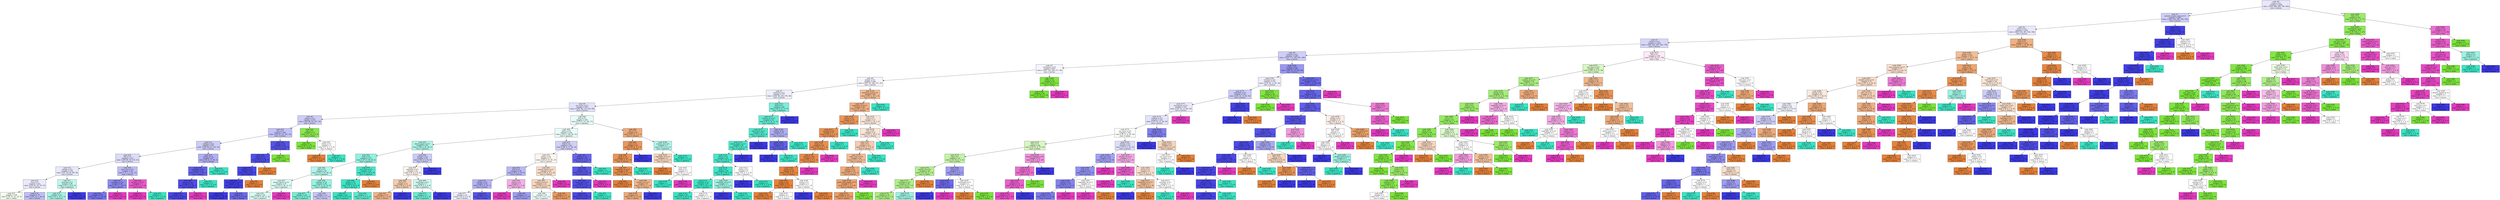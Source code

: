 digraph Tree {
node [shape=box, style="filled", color="black"] ;
0 [label=<node &#35;0<br/>cumin &le; 0.5<br/>samples = 2298<br/>value = [412, 568, 290, 769, 259]<br/>class = korean>, fillcolor="#3c39e51e"] ;
1 [label=<node &#35;1<br/>roasted_sesame_seed &le; 0.5<br/>samples = 1867<br/>value = [409, 225, 285, 766, 182]<br/>class = korean>, fillcolor="#3c39e53e"] ;
0 -> 1 [labeldistance=2.5, labelangle=45, headlabel="True"] ;
2 [label=<node &#35;2<br/>starch &le; 0.5<br/>samples = 1632<br/>value = [404, 225, 281, 542, 180]<br/>class = korean>, fillcolor="#3c39e51d"] ;
1 -> 2 ;
3 [label=<node &#35;3<br/>cilantro &le; 0.5<br/>samples = 1418<br/>value = [255, 224, 267, 502, 170]<br/>class = korean>, fillcolor="#3c39e534"] ;
2 -> 3 ;
4 [label=<node &#35;4<br/>cayenne &le; 0.5<br/>samples = 1260<br/>value = [223, 171, 259, 501, 106]<br/>class = korean>, fillcolor="#3c39e53e"] ;
3 -> 4 ;
5 [label=<node &#35;5<br/>cardamom &le; 0.5<br/>samples = 870<br/>value = [187, 116, 240, 271, 56]<br/>class = korean>, fillcolor="#3c39e50d"] ;
4 -> 5 ;
6 [label=<node &#35;6<br/>pepper &le; 0.5<br/>samples = 840<br/>value = [187, 87, 240, 271, 55]<br/>class = korean>, fillcolor="#3c39e50d"] ;
5 -> 6 ;
7 [label=<node &#35;7<br/>seaweed &le; 0.5<br/>samples = 771<br/>value = [142, 86, 224, 270, 49]<br/>class = korean>, fillcolor="#3c39e515"] ;
6 -> 7 ;
8 [label=<node &#35;8<br/>soy_sauce &le; 0.5<br/>samples = 703<br/>value = [142, 86, 173, 253, 49]<br/>class = korean>, fillcolor="#3c39e526"] ;
7 -> 8 ;
9 [label=<node &#35;9<br/>yogurt &le; 0.5<br/>samples = 410<br/>value = [63, 86, 62, 167, 32]<br/>class = korean>, fillcolor="#3c39e540"] ;
8 -> 9 ;
10 [label=<node &#35;10<br/>nut &le; 0.5<br/>samples = 389<br/>value = [62, 67, 61, 167, 32]<br/>class = korean>, fillcolor="#3c39e54f"] ;
9 -> 10 ;
11 [label=<node &#35;11<br/>soybean &le; 0.5<br/>samples = 357<br/>value = [59, 66, 61, 139, 32]<br/>class = korean>, fillcolor="#3c39e540"] ;
10 -> 11 ;
12 [label=<node &#35;12<br/>fish &le; 0.5<br/>samples = 310<br/>value = [59, 66, 44, 110, 31]<br/>class = korean>, fillcolor="#3c39e52e"] ;
11 -> 12 ;
13 [label=<node &#35;13<br/>vinegar &le; 0.5<br/>samples = 270<br/>value = [57, 65, 42, 88, 18]<br/>class = korean>, fillcolor="#3c39e51d"] ;
12 -> 13 ;
14 [label=<node &#35;14<br/>rice &le; 0.5<br/>samples = 232<br/>value = [53, 61, 24, 79, 15]<br/>class = korean>, fillcolor="#3c39e51b"] ;
13 -> 14 ;
15 [label=<node &#35;15<br/>samples = 159<br/>value = [35, 51, 21, 43, 9]<br/>class = indian>, fillcolor="#7be53912"] ;
14 -> 15 ;
16 [label=<node &#35;16<br/>samples = 73<br/>value = [18, 10, 3, 36, 6]<br/>class = korean>, fillcolor="#3c39e553"] ;
14 -> 16 ;
17 [label=<node &#35;17<br/>mustard &le; 0.5<br/>samples = 38<br/>value = [4, 4, 18, 9, 3]<br/>class = japanese>, fillcolor="#39e5c54f"] ;
13 -> 17 ;
18 [label=<node &#35;18<br/>samples = 34<br/>value = [4, 4, 18, 5, 3]<br/>class = japanese>, fillcolor="#39e5c572"] ;
17 -> 18 ;
19 [label=<node &#35;19<br/>samples = 4<br/>value = [0, 0, 0, 4, 0]<br/>class = korean>, fillcolor="#3c39e5ff"] ;
17 -> 19 ;
20 [label=<node &#35;20<br/>lime_juice &le; 0.5<br/>samples = 40<br/>value = [2, 1, 2, 22, 13]<br/>class = korean>, fillcolor="#3c39e555"] ;
12 -> 20 ;
21 [label=<node &#35;21<br/>coriander &le; 0.5<br/>samples = 33<br/>value = [2, 1, 1, 22, 7]<br/>class = korean>, fillcolor="#3c39e593"] ;
20 -> 21 ;
22 [label=<node &#35;22<br/>samples = 30<br/>value = [2, 1, 1, 22, 4]<br/>class = korean>, fillcolor="#3c39e5b1"] ;
21 -> 22 ;
23 [label=<node &#35;23<br/>samples = 3<br/>value = [0, 0, 0, 0, 3]<br/>class = thai>, fillcolor="#e539c0ff"] ;
21 -> 23 ;
24 [label=<node &#35;24<br/>sesame_oil &le; 0.5<br/>samples = 7<br/>value = [0, 0, 1, 0, 6]<br/>class = thai>, fillcolor="#e539c0d4"] ;
20 -> 24 ;
25 [label=<node &#35;25<br/>samples = 6<br/>value = [0, 0, 0, 0, 6]<br/>class = thai>, fillcolor="#e539c0ff"] ;
24 -> 25 ;
26 [label=<node &#35;26<br/>samples = 1<br/>value = [0, 0, 1, 0, 0]<br/>class = japanese>, fillcolor="#39e5c5ff"] ;
24 -> 26 ;
27 [label=<node &#35;27<br/>barley &le; 0.5<br/>samples = 47<br/>value = [0, 0, 17, 29, 1]<br/>class = korean>, fillcolor="#3c39e566"] ;
11 -> 27 ;
28 [label=<node &#35;28<br/>enokidake &le; 0.5<br/>samples = 35<br/>value = [0, 0, 5, 29, 1]<br/>class = korean>, fillcolor="#3c39e5cc"] ;
27 -> 28 ;
29 [label=<node &#35;29<br/>peanut &le; 0.5<br/>samples = 32<br/>value = [0, 0, 2, 29, 1]<br/>class = korean>, fillcolor="#3c39e5e6"] ;
28 -> 29 ;
30 [label=<node &#35;30<br/>samples = 31<br/>value = [0, 0, 2, 29, 0]<br/>class = korean>, fillcolor="#3c39e5ed"] ;
29 -> 30 ;
31 [label=<node &#35;31<br/>samples = 1<br/>value = [0, 0, 0, 0, 1]<br/>class = thai>, fillcolor="#e539c0ff"] ;
29 -> 31 ;
32 [label=<node &#35;32<br/>samples = 3<br/>value = [0, 0, 3, 0, 0]<br/>class = japanese>, fillcolor="#39e5c5ff"] ;
28 -> 32 ;
33 [label=<node &#35;33<br/>samples = 12<br/>value = [0, 0, 12, 0, 0]<br/>class = japanese>, fillcolor="#39e5c5ff"] ;
27 -> 33 ;
34 [label=<node &#35;34<br/>cashew &le; 0.5<br/>samples = 32<br/>value = [3, 1, 0, 28, 0]<br/>class = korean>, fillcolor="#3c39e5dc"] ;
10 -> 34 ;
35 [label=<node &#35;35<br/>celery &le; 0.5<br/>samples = 31<br/>value = [3, 0, 0, 28, 0]<br/>class = korean>, fillcolor="#3c39e5e4"] ;
34 -> 35 ;
36 [label=<node &#35;36<br/>shellfish &le; 0.5<br/>samples = 30<br/>value = [2, 0, 0, 28, 0]<br/>class = korean>, fillcolor="#3c39e5ed"] ;
35 -> 36 ;
37 [label=<node &#35;37<br/>cane_molasses &le; 0.5<br/>samples = 29<br/>value = [1, 0, 0, 28, 0]<br/>class = korean>, fillcolor="#3c39e5f6"] ;
36 -> 37 ;
38 [label=<node &#35;38<br/>samples = 24<br/>value = [0, 0, 0, 24, 0]<br/>class = korean>, fillcolor="#3c39e5ff"] ;
37 -> 38 ;
39 [label=<node &#35;39<br/>samples = 5<br/>value = [1, 0, 0, 4, 0]<br/>class = korean>, fillcolor="#3c39e5bf"] ;
37 -> 39 ;
40 [label=<node &#35;40<br/>samples = 1<br/>value = [1, 0, 0, 0, 0]<br/>class = chinese>, fillcolor="#e58139ff"] ;
36 -> 40 ;
41 [label=<node &#35;41<br/>samples = 1<br/>value = [1, 0, 0, 0, 0]<br/>class = chinese>, fillcolor="#e58139ff"] ;
35 -> 41 ;
42 [label=<node &#35;42<br/>samples = 1<br/>value = [0, 1, 0, 0, 0]<br/>class = indian>, fillcolor="#7be539ff"] ;
34 -> 42 ;
43 [label=<node &#35;43<br/>egg &le; 0.5<br/>samples = 21<br/>value = [1, 19, 1, 0, 0]<br/>class = indian>, fillcolor="#7be539e6"] ;
9 -> 43 ;
44 [label=<node &#35;44<br/>samples = 19<br/>value = [0, 19, 0, 0, 0]<br/>class = indian>, fillcolor="#7be539ff"] ;
43 -> 44 ;
45 [label=<node &#35;45<br/>butter &le; 0.5<br/>samples = 2<br/>value = [1, 0, 1, 0, 0]<br/>class = chinese>, fillcolor="#e5813900"] ;
43 -> 45 ;
46 [label=<node &#35;46<br/>samples = 1<br/>value = [1, 0, 0, 0, 0]<br/>class = chinese>, fillcolor="#e58139ff"] ;
45 -> 46 ;
47 [label=<node &#35;47<br/>samples = 1<br/>value = [0, 0, 1, 0, 0]<br/>class = japanese>, fillcolor="#39e5c5ff"] ;
45 -> 47 ;
48 [label=<node &#35;48<br/>pork &le; 0.5<br/>samples = 293<br/>value = [79, 0, 111, 86, 17]<br/>class = japanese>, fillcolor="#39e5c51f"] ;
8 -> 48 ;
49 [label=<node &#35;49<br/>garlic &le; 0.5<br/>samples = 256<br/>value = [52, 0, 104, 84, 16]<br/>class = japanese>, fillcolor="#39e5c51e"] ;
48 -> 49 ;
50 [label=<node &#35;50<br/>black_pepper &le; 0.5<br/>samples = 155<br/>value = [26, 0, 87, 40, 2]<br/>class = japanese>, fillcolor="#39e5c568"] ;
49 -> 50 ;
51 [label=<node &#35;51<br/>wine &le; 0.5<br/>samples = 127<br/>value = [17, 0, 82, 26, 2]<br/>class = japanese>, fillcolor="#39e5c58d"] ;
50 -> 51 ;
52 [label=<node &#35;52<br/>sake &le; 0.5<br/>samples = 95<br/>value = [15, 0, 52, 26, 2]<br/>class = japanese>, fillcolor="#39e5c560"] ;
51 -> 52 ;
53 [label=<node &#35;53<br/>peanut_butter &le; 0.5<br/>samples = 47<br/>value = [14, 0, 20, 11, 2]<br/>class = japanese>, fillcolor="#39e5c52e"] ;
52 -> 53 ;
54 [label=<node &#35;54<br/>samples = 45<br/>value = [14, 0, 20, 11, 0]<br/>class = japanese>, fillcolor="#39e5c531"] ;
53 -> 54 ;
55 [label=<node &#35;55<br/>samples = 2<br/>value = [0, 0, 0, 0, 2]<br/>class = thai>, fillcolor="#e539c0ff"] ;
53 -> 55 ;
56 [label=<node &#35;56<br/>soybean &le; 0.5<br/>samples = 48<br/>value = [1, 0, 32, 15, 0]<br/>class = japanese>, fillcolor="#39e5c583"] ;
52 -> 56 ;
57 [label=<node &#35;57<br/>samples = 36<br/>value = [1, 0, 27, 8, 0]<br/>class = japanese>, fillcolor="#39e5c5ad"] ;
56 -> 57 ;
58 [label=<node &#35;58<br/>samples = 12<br/>value = [0, 0, 5, 7, 0]<br/>class = korean>, fillcolor="#3c39e549"] ;
56 -> 58 ;
59 [label=<node &#35;59<br/>star_anise &le; 0.5<br/>samples = 32<br/>value = [2, 0, 30, 0, 0]<br/>class = japanese>, fillcolor="#39e5c5ee"] ;
51 -> 59 ;
60 [label=<node &#35;60<br/>ginger &le; 0.5<br/>samples = 31<br/>value = [1, 0, 30, 0, 0]<br/>class = japanese>, fillcolor="#39e5c5f6"] ;
59 -> 60 ;
61 [label=<node &#35;61<br/>samples = 24<br/>value = [0, 0, 24, 0, 0]<br/>class = japanese>, fillcolor="#39e5c5ff"] ;
60 -> 61 ;
62 [label=<node &#35;62<br/>samples = 7<br/>value = [1, 0, 6, 0, 0]<br/>class = japanese>, fillcolor="#39e5c5d4"] ;
60 -> 62 ;
63 [label=<node &#35;63<br/>samples = 1<br/>value = [1, 0, 0, 0, 0]<br/>class = chinese>, fillcolor="#e58139ff"] ;
59 -> 63 ;
64 [label=<node &#35;64<br/>vinegar &le; 0.5<br/>samples = 28<br/>value = [9, 0, 5, 14, 0]<br/>class = korean>, fillcolor="#3c39e543"] ;
50 -> 64 ;
65 [label=<node &#35;65<br/>vegetable &le; 0.5<br/>samples = 22<br/>value = [9, 0, 5, 8, 0]<br/>class = chinese>, fillcolor="#e5813912"] ;
64 -> 65 ;
66 [label=<node &#35;66<br/>fish &le; 0.5<br/>samples = 15<br/>value = [9, 0, 1, 5, 0]<br/>class = chinese>, fillcolor="#e5813966"] ;
65 -> 66 ;
67 [label=<node &#35;67<br/>samples = 13<br/>value = [9, 0, 1, 3, 0]<br/>class = chinese>, fillcolor="#e5813999"] ;
66 -> 67 ;
68 [label=<node &#35;68<br/>samples = 2<br/>value = [0, 0, 0, 2, 0]<br/>class = korean>, fillcolor="#3c39e5ff"] ;
66 -> 68 ;
69 [label=<node &#35;69<br/>mushroom &le; 0.5<br/>samples = 7<br/>value = [0, 0, 4, 3, 0]<br/>class = japanese>, fillcolor="#39e5c540"] ;
65 -> 69 ;
70 [label=<node &#35;70<br/>samples = 5<br/>value = [0, 0, 4, 1, 0]<br/>class = japanese>, fillcolor="#39e5c5bf"] ;
69 -> 70 ;
71 [label=<node &#35;71<br/>samples = 2<br/>value = [0, 0, 0, 2, 0]<br/>class = korean>, fillcolor="#3c39e5ff"] ;
69 -> 71 ;
72 [label=<node &#35;72<br/>samples = 6<br/>value = [0, 0, 0, 6, 0]<br/>class = korean>, fillcolor="#3c39e5ff"] ;
64 -> 72 ;
73 [label=<node &#35;73<br/>beef &le; 0.5<br/>samples = 101<br/>value = [26, 0, 17, 44, 14]<br/>class = korean>, fillcolor="#3c39e53d"] ;
49 -> 73 ;
74 [label=<node &#35;74<br/>ginger &le; 0.5<br/>samples = 71<br/>value = [24, 0, 14, 20, 13]<br/>class = chinese>, fillcolor="#e5813914"] ;
73 -> 74 ;
75 [label=<node &#35;75<br/>rice &le; 0.5<br/>samples = 36<br/>value = [8, 0, 5, 18, 5]<br/>class = korean>, fillcolor="#3c39e55b"] ;
74 -> 75 ;
76 [label=<node &#35;76<br/>vinegar &le; 0.5<br/>samples = 29<br/>value = [8, 0, 4, 16, 1]<br/>class = korean>, fillcolor="#3c39e561"] ;
75 -> 76 ;
77 [label=<node &#35;77<br/>samples = 21<br/>value = [8, 0, 4, 9, 0]<br/>class = korean>, fillcolor="#3c39e514"] ;
76 -> 77 ;
78 [label=<node &#35;78<br/>samples = 8<br/>value = [0, 0, 0, 7, 1]<br/>class = korean>, fillcolor="#3c39e5db"] ;
76 -> 78 ;
79 [label=<node &#35;79<br/>onion &le; 0.5<br/>samples = 7<br/>value = [0, 0, 1, 2, 4]<br/>class = thai>, fillcolor="#e539c066"] ;
75 -> 79 ;
80 [label=<node &#35;80<br/>samples = 4<br/>value = [0, 0, 0, 0, 4]<br/>class = thai>, fillcolor="#e539c0ff"] ;
79 -> 80 ;
81 [label=<node &#35;81<br/>samples = 3<br/>value = [0, 0, 1, 2, 0]<br/>class = korean>, fillcolor="#3c39e57f"] ;
79 -> 81 ;
82 [label=<node &#35;82<br/>peanut_butter &le; 0.5<br/>samples = 35<br/>value = [16, 0, 9, 2, 8]<br/>class = chinese>, fillcolor="#e5813945"] ;
74 -> 82 ;
83 [label=<node &#35;83<br/>sesame_oil &le; 0.5<br/>samples = 31<br/>value = [16, 0, 9, 2, 4]<br/>class = chinese>, fillcolor="#e5813951"] ;
82 -> 83 ;
84 [label=<node &#35;84<br/>samples = 20<br/>value = [7, 0, 8, 1, 4]<br/>class = japanese>, fillcolor="#39e5c514"] ;
83 -> 84 ;
85 [label=<node &#35;85<br/>samples = 11<br/>value = [9, 0, 1, 1, 0]<br/>class = chinese>, fillcolor="#e58139cc"] ;
83 -> 85 ;
86 [label=<node &#35;86<br/>samples = 4<br/>value = [0, 0, 0, 0, 4]<br/>class = thai>, fillcolor="#e539c0ff"] ;
82 -> 86 ;
87 [label=<node &#35;87<br/>chicken &le; 0.5<br/>samples = 30<br/>value = [2, 0, 3, 24, 1]<br/>class = korean>, fillcolor="#3c39e5c6"] ;
73 -> 87 ;
88 [label=<node &#35;88<br/>mint &le; 0.5<br/>samples = 28<br/>value = [2, 0, 1, 24, 1]<br/>class = korean>, fillcolor="#3c39e5d8"] ;
87 -> 88 ;
89 [label=<node &#35;89<br/>lemon_juice &le; 0.5<br/>samples = 27<br/>value = [2, 0, 1, 24, 0]<br/>class = korean>, fillcolor="#3c39e5e0"] ;
88 -> 89 ;
90 [label=<node &#35;90<br/>samples = 26<br/>value = [2, 0, 0, 24, 0]<br/>class = korean>, fillcolor="#3c39e5ea"] ;
89 -> 90 ;
91 [label=<node &#35;91<br/>samples = 1<br/>value = [0, 0, 1, 0, 0]<br/>class = japanese>, fillcolor="#39e5c5ff"] ;
89 -> 91 ;
92 [label=<node &#35;92<br/>samples = 1<br/>value = [0, 0, 0, 0, 1]<br/>class = thai>, fillcolor="#e539c0ff"] ;
88 -> 92 ;
93 [label=<node &#35;93<br/>samples = 2<br/>value = [0, 0, 2, 0, 0]<br/>class = japanese>, fillcolor="#39e5c5ff"] ;
87 -> 93 ;
94 [label=<node &#35;94<br/>rice &le; 0.5<br/>samples = 37<br/>value = [27, 0, 7, 2, 1]<br/>class = chinese>, fillcolor="#e58139aa"] ;
48 -> 94 ;
95 [label=<node &#35;95<br/>pear &le; 0.5<br/>samples = 30<br/>value = [25, 0, 3, 2, 0]<br/>class = chinese>, fillcolor="#e58139d0"] ;
94 -> 95 ;
96 [label=<node &#35;96<br/>squid &le; 0.5<br/>samples = 29<br/>value = [25, 0, 3, 1, 0]<br/>class = chinese>, fillcolor="#e58139d8"] ;
95 -> 96 ;
97 [label=<node &#35;97<br/>vegetable_oil &le; 0.5<br/>samples = 28<br/>value = [25, 0, 2, 1, 0]<br/>class = chinese>, fillcolor="#e58139e2"] ;
96 -> 97 ;
98 [label=<node &#35;98<br/>samples = 19<br/>value = [19, 0, 0, 0, 0]<br/>class = chinese>, fillcolor="#e58139ff"] ;
97 -> 98 ;
99 [label=<node &#35;99<br/>sesame_oil &le; 0.5<br/>samples = 9<br/>value = [6, 0, 2, 1, 0]<br/>class = chinese>, fillcolor="#e5813992"] ;
97 -> 99 ;
100 [label=<node &#35;100<br/>samples = 8<br/>value = [6, 0, 2, 0, 0]<br/>class = chinese>, fillcolor="#e58139aa"] ;
99 -> 100 ;
101 [label=<node &#35;101<br/>samples = 1<br/>value = [0, 0, 0, 1, 0]<br/>class = korean>, fillcolor="#3c39e5ff"] ;
99 -> 101 ;
102 [label=<node &#35;102<br/>samples = 1<br/>value = [0, 0, 1, 0, 0]<br/>class = japanese>, fillcolor="#39e5c5ff"] ;
96 -> 102 ;
103 [label=<node &#35;103<br/>samples = 1<br/>value = [0, 0, 0, 1, 0]<br/>class = korean>, fillcolor="#3c39e5ff"] ;
95 -> 103 ;
104 [label=<node &#35;104<br/>sesame_oil &le; 0.5<br/>samples = 7<br/>value = [2, 0, 4, 0, 1]<br/>class = japanese>, fillcolor="#39e5c566"] ;
94 -> 104 ;
105 [label=<node &#35;105<br/>vegetable_oil &le; 0.5<br/>samples = 4<br/>value = [2, 0, 1, 0, 1]<br/>class = chinese>, fillcolor="#e5813955"] ;
104 -> 105 ;
106 [label=<node &#35;106<br/>samples = 2<br/>value = [2, 0, 0, 0, 0]<br/>class = chinese>, fillcolor="#e58139ff"] ;
105 -> 106 ;
107 [label=<node &#35;107<br/>onion &le; 0.5<br/>samples = 2<br/>value = [0, 0, 1, 0, 1]<br/>class = japanese>, fillcolor="#39e5c500"] ;
105 -> 107 ;
108 [label=<node &#35;108<br/>samples = 1<br/>value = [0, 0, 1, 0, 0]<br/>class = japanese>, fillcolor="#39e5c5ff"] ;
107 -> 108 ;
109 [label=<node &#35;109<br/>samples = 1<br/>value = [0, 0, 0, 0, 1]<br/>class = thai>, fillcolor="#e539c0ff"] ;
107 -> 109 ;
110 [label=<node &#35;110<br/>samples = 3<br/>value = [0, 0, 3, 0, 0]<br/>class = japanese>, fillcolor="#39e5c5ff"] ;
104 -> 110 ;
111 [label=<node &#35;111<br/>beef &le; 0.5<br/>samples = 68<br/>value = [0, 0, 51, 17, 0]<br/>class = japanese>, fillcolor="#39e5c5aa"] ;
7 -> 111 ;
112 [label=<node &#35;112<br/>sesame_oil &le; 0.5<br/>samples = 62<br/>value = [0, 0, 51, 11, 0]<br/>class = japanese>, fillcolor="#39e5c5c8"] ;
111 -> 112 ;
113 [label=<node &#35;113<br/>black_bean &le; 0.5<br/>samples = 54<br/>value = [0, 0, 48, 6, 0]<br/>class = japanese>, fillcolor="#39e5c5df"] ;
112 -> 113 ;
114 [label=<node &#35;114<br/>black_pepper &le; 0.5<br/>samples = 53<br/>value = [0, 0, 48, 5, 0]<br/>class = japanese>, fillcolor="#39e5c5e4"] ;
113 -> 114 ;
115 [label=<node &#35;115<br/>wheat &le; 0.5<br/>samples = 52<br/>value = [0, 0, 48, 4, 0]<br/>class = japanese>, fillcolor="#39e5c5ea"] ;
114 -> 115 ;
116 [label=<node &#35;116<br/>kelp &le; 0.5<br/>samples = 48<br/>value = [0, 0, 46, 2, 0]<br/>class = japanese>, fillcolor="#39e5c5f4"] ;
115 -> 116 ;
117 [label=<node &#35;117<br/>vegetable &le; 0.5<br/>samples = 45<br/>value = [0, 0, 44, 1, 0]<br/>class = japanese>, fillcolor="#39e5c5f9"] ;
116 -> 117 ;
118 [label=<node &#35;118<br/>samples = 43<br/>value = [0, 0, 43, 0, 0]<br/>class = japanese>, fillcolor="#39e5c5ff"] ;
117 -> 118 ;
119 [label=<node &#35;119<br/>samples = 2<br/>value = [0, 0, 1, 1, 0]<br/>class = japanese>, fillcolor="#39e5c500"] ;
117 -> 119 ;
120 [label=<node &#35;120<br/>vegetable_oil &le; 0.5<br/>samples = 3<br/>value = [0, 0, 2, 1, 0]<br/>class = japanese>, fillcolor="#39e5c57f"] ;
116 -> 120 ;
121 [label=<node &#35;121<br/>samples = 1<br/>value = [0, 0, 0, 1, 0]<br/>class = korean>, fillcolor="#3c39e5ff"] ;
120 -> 121 ;
122 [label=<node &#35;122<br/>samples = 2<br/>value = [0, 0, 2, 0, 0]<br/>class = japanese>, fillcolor="#39e5c5ff"] ;
120 -> 122 ;
123 [label=<node &#35;123<br/>shrimp &le; 0.5<br/>samples = 4<br/>value = [0, 0, 2, 2, 0]<br/>class = japanese>, fillcolor="#39e5c500"] ;
115 -> 123 ;
124 [label=<node &#35;124<br/>samples = 2<br/>value = [0, 0, 0, 2, 0]<br/>class = korean>, fillcolor="#3c39e5ff"] ;
123 -> 124 ;
125 [label=<node &#35;125<br/>samples = 2<br/>value = [0, 0, 2, 0, 0]<br/>class = japanese>, fillcolor="#39e5c5ff"] ;
123 -> 125 ;
126 [label=<node &#35;126<br/>samples = 1<br/>value = [0, 0, 0, 1, 0]<br/>class = korean>, fillcolor="#3c39e5ff"] ;
114 -> 126 ;
127 [label=<node &#35;127<br/>samples = 1<br/>value = [0, 0, 0, 1, 0]<br/>class = korean>, fillcolor="#3c39e5ff"] ;
113 -> 127 ;
128 [label=<node &#35;128<br/>scallion &le; 0.5<br/>samples = 8<br/>value = [0, 0, 3, 5, 0]<br/>class = korean>, fillcolor="#3c39e566"] ;
112 -> 128 ;
129 [label=<node &#35;129<br/>lettuce &le; 0.5<br/>samples = 6<br/>value = [0, 0, 1, 5, 0]<br/>class = korean>, fillcolor="#3c39e5cc"] ;
128 -> 129 ;
130 [label=<node &#35;130<br/>samples = 5<br/>value = [0, 0, 0, 5, 0]<br/>class = korean>, fillcolor="#3c39e5ff"] ;
129 -> 130 ;
131 [label=<node &#35;131<br/>samples = 1<br/>value = [0, 0, 1, 0, 0]<br/>class = japanese>, fillcolor="#39e5c5ff"] ;
129 -> 131 ;
132 [label=<node &#35;132<br/>samples = 2<br/>value = [0, 0, 2, 0, 0]<br/>class = japanese>, fillcolor="#39e5c5ff"] ;
128 -> 132 ;
133 [label=<node &#35;133<br/>samples = 6<br/>value = [0, 0, 0, 6, 0]<br/>class = korean>, fillcolor="#3c39e5ff"] ;
111 -> 133 ;
134 [label=<node &#35;134<br/>mandarin_peel &le; 0.5<br/>samples = 69<br/>value = [45, 1, 16, 1, 6]<br/>class = chinese>, fillcolor="#e581398c"] ;
6 -> 134 ;
135 [label=<node &#35;135<br/>vegetable_oil &le; 0.5<br/>samples = 65<br/>value = [45, 1, 12, 1, 6]<br/>class = chinese>, fillcolor="#e581399f"] ;
134 -> 135 ;
136 [label=<node &#35;136<br/>cheese &le; 0.5<br/>samples = 38<br/>value = [32, 0, 2, 1, 3]<br/>class = chinese>, fillcolor="#e58139d3"] ;
135 -> 136 ;
137 [label=<node &#35;137<br/>mustard &le; 0.5<br/>samples = 37<br/>value = [32, 0, 1, 1, 3]<br/>class = chinese>, fillcolor="#e58139da"] ;
136 -> 137 ;
138 [label=<node &#35;138<br/>lime &le; 0.5<br/>samples = 36<br/>value = [32, 0, 0, 1, 3]<br/>class = chinese>, fillcolor="#e58139e0"] ;
137 -> 138 ;
139 [label=<node &#35;139<br/>turmeric &le; 0.5<br/>samples = 35<br/>value = [32, 0, 0, 1, 2]<br/>class = chinese>, fillcolor="#e58139e8"] ;
138 -> 139 ;
140 [label=<node &#35;140<br/>potato &le; 0.5<br/>samples = 34<br/>value = [32, 0, 0, 1, 1]<br/>class = chinese>, fillcolor="#e58139f0"] ;
139 -> 140 ;
141 [label=<node &#35;141<br/>mango &le; 0.5<br/>samples = 32<br/>value = [31, 0, 0, 0, 1]<br/>class = chinese>, fillcolor="#e58139f7"] ;
140 -> 141 ;
142 [label=<node &#35;142<br/>samples = 30<br/>value = [30, 0, 0, 0, 0]<br/>class = chinese>, fillcolor="#e58139ff"] ;
141 -> 142 ;
143 [label=<node &#35;143<br/>samples = 2<br/>value = [1, 0, 0, 0, 1]<br/>class = chinese>, fillcolor="#e5813900"] ;
141 -> 143 ;
144 [label=<node &#35;144<br/>turnip &le; 0.5<br/>samples = 2<br/>value = [1, 0, 0, 1, 0]<br/>class = chinese>, fillcolor="#e5813900"] ;
140 -> 144 ;
145 [label=<node &#35;145<br/>samples = 1<br/>value = [0, 0, 0, 1, 0]<br/>class = korean>, fillcolor="#3c39e5ff"] ;
144 -> 145 ;
146 [label=<node &#35;146<br/>samples = 1<br/>value = [1, 0, 0, 0, 0]<br/>class = chinese>, fillcolor="#e58139ff"] ;
144 -> 146 ;
147 [label=<node &#35;147<br/>samples = 1<br/>value = [0, 0, 0, 0, 1]<br/>class = thai>, fillcolor="#e539c0ff"] ;
139 -> 147 ;
148 [label=<node &#35;148<br/>samples = 1<br/>value = [0, 0, 0, 0, 1]<br/>class = thai>, fillcolor="#e539c0ff"] ;
138 -> 148 ;
149 [label=<node &#35;149<br/>samples = 1<br/>value = [0, 0, 1, 0, 0]<br/>class = japanese>, fillcolor="#39e5c5ff"] ;
137 -> 149 ;
150 [label=<node &#35;150<br/>samples = 1<br/>value = [0, 0, 1, 0, 0]<br/>class = japanese>, fillcolor="#39e5c5ff"] ;
136 -> 150 ;
151 [label=<node &#35;151<br/>crab &le; 0.5<br/>samples = 27<br/>value = [13, 1, 10, 0, 3]<br/>class = chinese>, fillcolor="#e581392d"] ;
135 -> 151 ;
152 [label=<node &#35;152<br/>corn &le; 0.5<br/>samples = 25<br/>value = [13, 1, 10, 0, 1]<br/>class = chinese>, fillcolor="#e5813933"] ;
151 -> 152 ;
153 [label=<node &#35;153<br/>milk &le; 0.5<br/>samples = 22<br/>value = [13, 1, 7, 0, 1]<br/>class = chinese>, fillcolor="#e5813966"] ;
152 -> 153 ;
154 [label=<node &#35;154<br/>white_wine &le; 0.5<br/>samples = 20<br/>value = [13, 1, 5, 0, 1]<br/>class = chinese>, fillcolor="#e5813988"] ;
153 -> 154 ;
155 [label=<node &#35;155<br/>peanut &le; 0.5<br/>samples = 18<br/>value = [13, 1, 3, 0, 1]<br/>class = chinese>, fillcolor="#e58139aa"] ;
154 -> 155 ;
156 [label=<node &#35;156<br/>green_bell_pepper &le; 0.5<br/>samples = 17<br/>value = [13, 1, 3, 0, 0]<br/>class = chinese>, fillcolor="#e58139b6"] ;
155 -> 156 ;
157 [label=<node &#35;157<br/>samples = 16<br/>value = [13, 0, 3, 0, 0]<br/>class = chinese>, fillcolor="#e58139c4"] ;
156 -> 157 ;
158 [label=<node &#35;158<br/>samples = 1<br/>value = [0, 1, 0, 0, 0]<br/>class = indian>, fillcolor="#7be539ff"] ;
156 -> 158 ;
159 [label=<node &#35;159<br/>samples = 1<br/>value = [0, 0, 0, 0, 1]<br/>class = thai>, fillcolor="#e539c0ff"] ;
155 -> 159 ;
160 [label=<node &#35;160<br/>samples = 2<br/>value = [0, 0, 2, 0, 0]<br/>class = japanese>, fillcolor="#39e5c5ff"] ;
154 -> 160 ;
161 [label=<node &#35;161<br/>samples = 2<br/>value = [0, 0, 2, 0, 0]<br/>class = japanese>, fillcolor="#39e5c5ff"] ;
153 -> 161 ;
162 [label=<node &#35;162<br/>samples = 3<br/>value = [0, 0, 3, 0, 0]<br/>class = japanese>, fillcolor="#39e5c5ff"] ;
152 -> 162 ;
163 [label=<node &#35;163<br/>samples = 2<br/>value = [0, 0, 0, 0, 2]<br/>class = thai>, fillcolor="#e539c0ff"] ;
151 -> 163 ;
164 [label=<node &#35;164<br/>samples = 4<br/>value = [0, 0, 4, 0, 0]<br/>class = japanese>, fillcolor="#39e5c5ff"] ;
134 -> 164 ;
165 [label=<node &#35;165<br/>coffee &le; 0.5<br/>samples = 30<br/>value = [0, 29, 0, 0, 1]<br/>class = indian>, fillcolor="#7be539f6"] ;
5 -> 165 ;
166 [label=<node &#35;166<br/>samples = 29<br/>value = [0, 29, 0, 0, 0]<br/>class = indian>, fillcolor="#7be539ff"] ;
165 -> 166 ;
167 [label=<node &#35;167<br/>samples = 1<br/>value = [0, 0, 0, 0, 1]<br/>class = thai>, fillcolor="#e539c0ff"] ;
165 -> 167 ;
168 [label=<node &#35;168<br/>scallion &le; 0.5<br/>samples = 390<br/>value = [36, 55, 19, 230, 50]<br/>class = korean>, fillcolor="#3c39e585"] ;
4 -> 168 ;
169 [label=<node &#35;169<br/>turmeric &le; 0.5<br/>samples = 178<br/>value = [14, 54, 11, 65, 34]<br/>class = korean>, fillcolor="#3c39e517"] ;
168 -> 169 ;
170 [label=<node &#35;170<br/>vegetable &le; 0.5<br/>samples = 154<br/>value = [14, 31, 11, 65, 33]<br/>class = korean>, fillcolor="#3c39e543"] ;
169 -> 170 ;
171 [label=<node &#35;171<br/>lemongrass &le; 0.5<br/>samples = 132<br/>value = [13, 31, 11, 44, 33]<br/>class = korean>, fillcolor="#3c39e51c"] ;
170 -> 171 ;
172 [label=<node &#35;172<br/>soybean &le; 0.5<br/>samples = 123<br/>value = [13, 31, 11, 44, 24]<br/>class = korean>, fillcolor="#3c39e524"] ;
171 -> 172 ;
173 [label=<node &#35;173<br/>soy_sauce &le; 0.5<br/>samples = 102<br/>value = [9, 31, 9, 29, 24]<br/>class = indian>, fillcolor="#7be53907"] ;
172 -> 173 ;
174 [label=<node &#35;174<br/>fish &le; 0.5<br/>samples = 68<br/>value = [4, 31, 4, 15, 14]<br/>class = indian>, fillcolor="#7be5394d"] ;
173 -> 174 ;
175 [label=<node &#35;175<br/>egg &le; 0.5<br/>samples = 53<br/>value = [4, 30, 4, 11, 4]<br/>class = indian>, fillcolor="#7be53973"] ;
174 -> 175 ;
176 [label=<node &#35;176<br/>peanut_oil &le; 0.5<br/>samples = 46<br/>value = [3, 29, 4, 7, 3]<br/>class = indian>, fillcolor="#7be53990"] ;
175 -> 176 ;
177 [label=<node &#35;177<br/>cucumber &le; 0.5<br/>samples = 44<br/>value = [1, 29, 4, 7, 3]<br/>class = indian>, fillcolor="#7be53998"] ;
176 -> 177 ;
178 [label=<node &#35;178<br/>samples = 41<br/>value = [0, 29, 2, 7, 3]<br/>class = indian>, fillcolor="#7be539a5"] ;
177 -> 178 ;
179 [label=<node &#35;179<br/>samples = 3<br/>value = [1, 0, 2, 0, 0]<br/>class = japanese>, fillcolor="#39e5c57f"] ;
177 -> 179 ;
180 [label=<node &#35;180<br/>samples = 2<br/>value = [2, 0, 0, 0, 0]<br/>class = chinese>, fillcolor="#e58139ff"] ;
176 -> 180 ;
181 [label=<node &#35;181<br/>corn &le; 0.5<br/>samples = 7<br/>value = [1, 1, 0, 4, 1]<br/>class = korean>, fillcolor="#3c39e57f"] ;
175 -> 181 ;
182 [label=<node &#35;182<br/>honey &le; 0.5<br/>samples = 5<br/>value = [0, 0, 0, 4, 1]<br/>class = korean>, fillcolor="#3c39e5bf"] ;
181 -> 182 ;
183 [label=<node &#35;183<br/>samples = 4<br/>value = [0, 0, 0, 4, 0]<br/>class = korean>, fillcolor="#3c39e5ff"] ;
182 -> 183 ;
184 [label=<node &#35;184<br/>samples = 1<br/>value = [0, 0, 0, 0, 1]<br/>class = thai>, fillcolor="#e539c0ff"] ;
182 -> 184 ;
185 [label=<node &#35;185<br/>buttermilk &le; 0.5<br/>samples = 2<br/>value = [1, 1, 0, 0, 0]<br/>class = chinese>, fillcolor="#e5813900"] ;
181 -> 185 ;
186 [label=<node &#35;186<br/>samples = 1<br/>value = [1, 0, 0, 0, 0]<br/>class = chinese>, fillcolor="#e58139ff"] ;
185 -> 186 ;
187 [label=<node &#35;187<br/>samples = 1<br/>value = [0, 1, 0, 0, 0]<br/>class = indian>, fillcolor="#7be539ff"] ;
185 -> 187 ;
188 [label=<node &#35;188<br/>chinese_cabbage &le; 0.5<br/>samples = 15<br/>value = [0, 1, 0, 4, 10]<br/>class = thai>, fillcolor="#e539c08b"] ;
174 -> 188 ;
189 [label=<node &#35;189<br/>coconut &le; 0.5<br/>samples = 13<br/>value = [0, 1, 0, 2, 10]<br/>class = thai>, fillcolor="#e539c0b9"] ;
188 -> 189 ;
190 [label=<node &#35;190<br/>kelp &le; 0.5<br/>samples = 12<br/>value = [0, 0, 0, 2, 10]<br/>class = thai>, fillcolor="#e539c0cc"] ;
189 -> 190 ;
191 [label=<node &#35;191<br/>samples = 11<br/>value = [0, 0, 0, 1, 10]<br/>class = thai>, fillcolor="#e539c0e6"] ;
190 -> 191 ;
192 [label=<node &#35;192<br/>samples = 1<br/>value = [0, 0, 0, 1, 0]<br/>class = korean>, fillcolor="#3c39e5ff"] ;
190 -> 192 ;
193 [label=<node &#35;193<br/>samples = 1<br/>value = [0, 1, 0, 0, 0]<br/>class = indian>, fillcolor="#7be539ff"] ;
189 -> 193 ;
194 [label=<node &#35;194<br/>samples = 2<br/>value = [0, 0, 0, 2, 0]<br/>class = korean>, fillcolor="#3c39e5ff"] ;
188 -> 194 ;
195 [label=<node &#35;195<br/>chicken &le; 0.5<br/>samples = 34<br/>value = [5, 0, 5, 14, 10]<br/>class = korean>, fillcolor="#3c39e52a"] ;
173 -> 195 ;
196 [label=<node &#35;196<br/>olive_oil &le; 0.5<br/>samples = 23<br/>value = [3, 0, 3, 13, 4]<br/>class = korean>, fillcolor="#3c39e579"] ;
195 -> 196 ;
197 [label=<node &#35;197<br/>corn &le; 0.5<br/>samples = 21<br/>value = [3, 0, 3, 13, 2]<br/>class = korean>, fillcolor="#3c39e58e"] ;
196 -> 197 ;
198 [label=<node &#35;198<br/>tomato &le; 0.5<br/>samples = 19<br/>value = [2, 0, 3, 13, 1]<br/>class = korean>, fillcolor="#3c39e59f"] ;
197 -> 198 ;
199 [label=<node &#35;199<br/>samples = 18<br/>value = [2, 0, 3, 13, 0]<br/>class = korean>, fillcolor="#3c39e5aa"] ;
198 -> 199 ;
200 [label=<node &#35;200<br/>samples = 1<br/>value = [0, 0, 0, 0, 1]<br/>class = thai>, fillcolor="#e539c0ff"] ;
198 -> 200 ;
201 [label=<node &#35;201<br/>vegetable_oil &le; 0.5<br/>samples = 2<br/>value = [1, 0, 0, 0, 1]<br/>class = chinese>, fillcolor="#e5813900"] ;
197 -> 201 ;
202 [label=<node &#35;202<br/>samples = 1<br/>value = [0, 0, 0, 0, 1]<br/>class = thai>, fillcolor="#e539c0ff"] ;
201 -> 202 ;
203 [label=<node &#35;203<br/>samples = 1<br/>value = [1, 0, 0, 0, 0]<br/>class = chinese>, fillcolor="#e58139ff"] ;
201 -> 203 ;
204 [label=<node &#35;204<br/>samples = 2<br/>value = [0, 0, 0, 0, 2]<br/>class = thai>, fillcolor="#e539c0ff"] ;
196 -> 204 ;
205 [label=<node &#35;205<br/>sesame_oil &le; 0.5<br/>samples = 11<br/>value = [2, 0, 2, 1, 6]<br/>class = thai>, fillcolor="#e539c071"] ;
195 -> 205 ;
206 [label=<node &#35;206<br/>beef_broth &le; 0.5<br/>samples = 6<br/>value = [0, 0, 1, 0, 5]<br/>class = thai>, fillcolor="#e539c0cc"] ;
205 -> 206 ;
207 [label=<node &#35;207<br/>samples = 5<br/>value = [0, 0, 0, 0, 5]<br/>class = thai>, fillcolor="#e539c0ff"] ;
206 -> 207 ;
208 [label=<node &#35;208<br/>samples = 1<br/>value = [0, 0, 1, 0, 0]<br/>class = japanese>, fillcolor="#39e5c5ff"] ;
206 -> 208 ;
209 [label=<node &#35;209<br/>carrot &le; 0.5<br/>samples = 5<br/>value = [2, 0, 1, 1, 1]<br/>class = chinese>, fillcolor="#e5813940"] ;
205 -> 209 ;
210 [label=<node &#35;210<br/>vegetable_oil &le; 0.5<br/>samples = 3<br/>value = [2, 0, 0, 1, 0]<br/>class = chinese>, fillcolor="#e581397f"] ;
209 -> 210 ;
211 [label=<node &#35;211<br/>samples = 1<br/>value = [0, 0, 0, 1, 0]<br/>class = korean>, fillcolor="#3c39e5ff"] ;
210 -> 211 ;
212 [label=<node &#35;212<br/>samples = 2<br/>value = [2, 0, 0, 0, 0]<br/>class = chinese>, fillcolor="#e58139ff"] ;
210 -> 212 ;
213 [label=<node &#35;213<br/>cucumber &le; 0.5<br/>samples = 2<br/>value = [0, 0, 1, 0, 1]<br/>class = japanese>, fillcolor="#39e5c500"] ;
209 -> 213 ;
214 [label=<node &#35;214<br/>samples = 1<br/>value = [0, 0, 1, 0, 0]<br/>class = japanese>, fillcolor="#39e5c5ff"] ;
213 -> 214 ;
215 [label=<node &#35;215<br/>samples = 1<br/>value = [0, 0, 0, 0, 1]<br/>class = thai>, fillcolor="#e539c0ff"] ;
213 -> 215 ;
216 [label=<node &#35;216<br/>vinegar &le; 0.5<br/>samples = 21<br/>value = [4, 0, 2, 15, 0]<br/>class = korean>, fillcolor="#3c39e5a5"] ;
172 -> 216 ;
217 [label=<node &#35;217<br/>samples = 13<br/>value = [0, 0, 0, 13, 0]<br/>class = korean>, fillcolor="#3c39e5ff"] ;
216 -> 217 ;
218 [label=<node &#35;218<br/>pepper &le; 0.5<br/>samples = 8<br/>value = [4, 0, 2, 2, 0]<br/>class = chinese>, fillcolor="#e5813955"] ;
216 -> 218 ;
219 [label=<node &#35;219<br/>soy_sauce &le; 0.5<br/>samples = 4<br/>value = [0, 0, 2, 2, 0]<br/>class = japanese>, fillcolor="#39e5c500"] ;
218 -> 219 ;
220 [label=<node &#35;220<br/>samples = 2<br/>value = [0, 0, 2, 0, 0]<br/>class = japanese>, fillcolor="#39e5c5ff"] ;
219 -> 220 ;
221 [label=<node &#35;221<br/>samples = 2<br/>value = [0, 0, 0, 2, 0]<br/>class = korean>, fillcolor="#3c39e5ff"] ;
219 -> 221 ;
222 [label=<node &#35;222<br/>samples = 4<br/>value = [4, 0, 0, 0, 0]<br/>class = chinese>, fillcolor="#e58139ff"] ;
218 -> 222 ;
223 [label=<node &#35;223<br/>samples = 9<br/>value = [0, 0, 0, 0, 9]<br/>class = thai>, fillcolor="#e539c0ff"] ;
171 -> 223 ;
224 [label=<node &#35;224<br/>tomato &le; 0.5<br/>samples = 22<br/>value = [1, 0, 0, 21, 0]<br/>class = korean>, fillcolor="#3c39e5f3"] ;
170 -> 224 ;
225 [label=<node &#35;225<br/>samples = 21<br/>value = [0, 0, 0, 21, 0]<br/>class = korean>, fillcolor="#3c39e5ff"] ;
224 -> 225 ;
226 [label=<node &#35;226<br/>samples = 1<br/>value = [1, 0, 0, 0, 0]<br/>class = chinese>, fillcolor="#e58139ff"] ;
224 -> 226 ;
227 [label=<node &#35;227<br/>basil &le; 0.5<br/>samples = 24<br/>value = [0, 23, 0, 0, 1]<br/>class = indian>, fillcolor="#7be539f4"] ;
169 -> 227 ;
228 [label=<node &#35;228<br/>samples = 23<br/>value = [0, 23, 0, 0, 0]<br/>class = indian>, fillcolor="#7be539ff"] ;
227 -> 228 ;
229 [label=<node &#35;229<br/>samples = 1<br/>value = [0, 0, 0, 0, 1]<br/>class = thai>, fillcolor="#e539c0ff"] ;
227 -> 229 ;
230 [label=<node &#35;230<br/>peanut_butter &le; 0.5<br/>samples = 212<br/>value = [22, 1, 8, 165, 16]<br/>class = korean>, fillcolor="#3c39e5c0"] ;
168 -> 230 ;
231 [label=<node &#35;231<br/>mint &le; 0.5<br/>samples = 206<br/>value = [22, 1, 8, 165, 10]<br/>class = korean>, fillcolor="#3c39e5c6"] ;
230 -> 231 ;
232 [label=<node &#35;232<br/>chicken &le; 0.5<br/>samples = 199<br/>value = [22, 0, 7, 165, 5]<br/>class = korean>, fillcolor="#3c39e5ce"] ;
231 -> 232 ;
233 [label=<node &#35;233<br/>roasted_peanut &le; 0.5<br/>samples = 188<br/>value = [18, 0, 4, 163, 3]<br/>class = korean>, fillcolor="#3c39e5da"] ;
232 -> 233 ;
234 [label=<node &#35;234<br/>pork &le; 0.5<br/>samples = 185<br/>value = [18, 0, 3, 163, 1]<br/>class = korean>, fillcolor="#3c39e5dd"] ;
233 -> 234 ;
235 [label=<node &#35;235<br/>sherry &le; 0.5<br/>samples = 160<br/>value = [9, 0, 3, 147, 1]<br/>class = korean>, fillcolor="#3c39e5e9"] ;
234 -> 235 ;
236 [label=<node &#35;236<br/>basil &le; 0.5<br/>samples = 158<br/>value = [8, 0, 2, 147, 1]<br/>class = korean>, fillcolor="#3c39e5ec"] ;
235 -> 236 ;
237 [label=<node &#35;237<br/>katsuobushi &le; 0.5<br/>samples = 157<br/>value = [8, 0, 2, 147, 0]<br/>class = korean>, fillcolor="#3c39e5ee"] ;
236 -> 237 ;
238 [label=<node &#35;238<br/>olive_oil &le; 0.5<br/>samples = 156<br/>value = [8, 0, 1, 147, 0]<br/>class = korean>, fillcolor="#3c39e5ef"] ;
237 -> 238 ;
239 [label=<node &#35;239<br/>samples = 155<br/>value = [8, 0, 0, 147, 0]<br/>class = korean>, fillcolor="#3c39e5f1"] ;
238 -> 239 ;
240 [label=<node &#35;240<br/>samples = 1<br/>value = [0, 0, 1, 0, 0]<br/>class = japanese>, fillcolor="#39e5c5ff"] ;
238 -> 240 ;
241 [label=<node &#35;241<br/>samples = 1<br/>value = [0, 0, 1, 0, 0]<br/>class = japanese>, fillcolor="#39e5c5ff"] ;
237 -> 241 ;
242 [label=<node &#35;242<br/>samples = 1<br/>value = [0, 0, 0, 0, 1]<br/>class = thai>, fillcolor="#e539c0ff"] ;
236 -> 242 ;
243 [label=<node &#35;243<br/>rice &le; 0.5<br/>samples = 2<br/>value = [1, 0, 1, 0, 0]<br/>class = chinese>, fillcolor="#e5813900"] ;
235 -> 243 ;
244 [label=<node &#35;244<br/>samples = 1<br/>value = [1, 0, 0, 0, 0]<br/>class = chinese>, fillcolor="#e58139ff"] ;
243 -> 244 ;
245 [label=<node &#35;245<br/>samples = 1<br/>value = [0, 0, 1, 0, 0]<br/>class = japanese>, fillcolor="#39e5c5ff"] ;
243 -> 245 ;
246 [label=<node &#35;246<br/>soybean &le; 0.5<br/>samples = 25<br/>value = [9, 0, 0, 16, 0]<br/>class = korean>, fillcolor="#3c39e570"] ;
234 -> 246 ;
247 [label=<node &#35;247<br/>fish &le; 0.5<br/>samples = 15<br/>value = [9, 0, 0, 6, 0]<br/>class = chinese>, fillcolor="#e5813955"] ;
246 -> 247 ;
248 [label=<node &#35;248<br/>kelp &le; 0.5<br/>samples = 9<br/>value = [8, 0, 0, 1, 0]<br/>class = chinese>, fillcolor="#e58139df"] ;
247 -> 248 ;
249 [label=<node &#35;249<br/>samples = 8<br/>value = [8, 0, 0, 0, 0]<br/>class = chinese>, fillcolor="#e58139ff"] ;
248 -> 249 ;
250 [label=<node &#35;250<br/>samples = 1<br/>value = [0, 0, 0, 1, 0]<br/>class = korean>, fillcolor="#3c39e5ff"] ;
248 -> 250 ;
251 [label=<node &#35;251<br/>mushroom &le; 0.5<br/>samples = 6<br/>value = [1, 0, 0, 5, 0]<br/>class = korean>, fillcolor="#3c39e5cc"] ;
247 -> 251 ;
252 [label=<node &#35;252<br/>samples = 5<br/>value = [0, 0, 0, 5, 0]<br/>class = korean>, fillcolor="#3c39e5ff"] ;
251 -> 252 ;
253 [label=<node &#35;253<br/>samples = 1<br/>value = [1, 0, 0, 0, 0]<br/>class = chinese>, fillcolor="#e58139ff"] ;
251 -> 253 ;
254 [label=<node &#35;254<br/>samples = 10<br/>value = [0, 0, 0, 10, 0]<br/>class = korean>, fillcolor="#3c39e5ff"] ;
246 -> 254 ;
255 [label=<node &#35;255<br/>bean &le; 0.5<br/>samples = 3<br/>value = [0, 0, 1, 0, 2]<br/>class = thai>, fillcolor="#e539c07f"] ;
233 -> 255 ;
256 [label=<node &#35;256<br/>samples = 1<br/>value = [0, 0, 1, 0, 0]<br/>class = japanese>, fillcolor="#39e5c5ff"] ;
255 -> 256 ;
257 [label=<node &#35;257<br/>samples = 2<br/>value = [0, 0, 0, 0, 2]<br/>class = thai>, fillcolor="#e539c0ff"] ;
255 -> 257 ;
258 [label=<node &#35;258<br/>vinegar &le; 0.5<br/>samples = 11<br/>value = [4, 0, 3, 2, 2]<br/>class = chinese>, fillcolor="#e5813920"] ;
232 -> 258 ;
259 [label=<node &#35;259<br/>fish &le; 0.5<br/>samples = 6<br/>value = [0, 0, 2, 2, 2]<br/>class = japanese>, fillcolor="#39e5c500"] ;
258 -> 259 ;
260 [label=<node &#35;260<br/>garlic &le; 0.5<br/>samples = 4<br/>value = [0, 0, 2, 2, 0]<br/>class = japanese>, fillcolor="#39e5c500"] ;
259 -> 260 ;
261 [label=<node &#35;261<br/>samples = 1<br/>value = [0, 0, 0, 1, 0]<br/>class = korean>, fillcolor="#3c39e5ff"] ;
260 -> 261 ;
262 [label=<node &#35;262<br/>chicken_broth &le; 0.5<br/>samples = 3<br/>value = [0, 0, 2, 1, 0]<br/>class = japanese>, fillcolor="#39e5c57f"] ;
260 -> 262 ;
263 [label=<node &#35;263<br/>samples = 2<br/>value = [0, 0, 2, 0, 0]<br/>class = japanese>, fillcolor="#39e5c5ff"] ;
262 -> 263 ;
264 [label=<node &#35;264<br/>samples = 1<br/>value = [0, 0, 0, 1, 0]<br/>class = korean>, fillcolor="#3c39e5ff"] ;
262 -> 264 ;
265 [label=<node &#35;265<br/>samples = 2<br/>value = [0, 0, 0, 0, 2]<br/>class = thai>, fillcolor="#e539c0ff"] ;
259 -> 265 ;
266 [label=<node &#35;266<br/>sesame_seed &le; 0.5<br/>samples = 5<br/>value = [4, 0, 1, 0, 0]<br/>class = chinese>, fillcolor="#e58139bf"] ;
258 -> 266 ;
267 [label=<node &#35;267<br/>samples = 4<br/>value = [4, 0, 0, 0, 0]<br/>class = chinese>, fillcolor="#e58139ff"] ;
266 -> 267 ;
268 [label=<node &#35;268<br/>samples = 1<br/>value = [0, 0, 1, 0, 0]<br/>class = japanese>, fillcolor="#39e5c5ff"] ;
266 -> 268 ;
269 [label=<node &#35;269<br/>yogurt &le; 0.5<br/>samples = 7<br/>value = [0, 1, 1, 0, 5]<br/>class = thai>, fillcolor="#e539c0aa"] ;
231 -> 269 ;
270 [label=<node &#35;270<br/>lettuce &le; 0.5<br/>samples = 6<br/>value = [0, 0, 1, 0, 5]<br/>class = thai>, fillcolor="#e539c0cc"] ;
269 -> 270 ;
271 [label=<node &#35;271<br/>samples = 5<br/>value = [0, 0, 0, 0, 5]<br/>class = thai>, fillcolor="#e539c0ff"] ;
270 -> 271 ;
272 [label=<node &#35;272<br/>samples = 1<br/>value = [0, 0, 1, 0, 0]<br/>class = japanese>, fillcolor="#39e5c5ff"] ;
270 -> 272 ;
273 [label=<node &#35;273<br/>samples = 1<br/>value = [0, 1, 0, 0, 0]<br/>class = indian>, fillcolor="#7be539ff"] ;
269 -> 273 ;
274 [label=<node &#35;274<br/>samples = 6<br/>value = [0, 0, 0, 0, 6]<br/>class = thai>, fillcolor="#e539c0ff"] ;
230 -> 274 ;
275 [label=<node &#35;275<br/>fish &le; 0.5<br/>samples = 158<br/>value = [32, 53, 8, 1, 64]<br/>class = thai>, fillcolor="#e539c01b"] ;
3 -> 275 ;
276 [label=<node &#35;276<br/>soy_sauce &le; 0.5<br/>samples = 104<br/>value = [28, 51, 6, 0, 19]<br/>class = indian>, fillcolor="#7be5394d"] ;
275 -> 276 ;
277 [label=<node &#35;277<br/>sesame_oil &le; 0.5<br/>samples = 74<br/>value = [8, 51, 3, 0, 12]<br/>class = indian>, fillcolor="#7be539a0"] ;
276 -> 277 ;
278 [label=<node &#35;278<br/>shrimp &le; 0.5<br/>samples = 70<br/>value = [5, 51, 2, 0, 12]<br/>class = indian>, fillcolor="#7be539ab"] ;
277 -> 278 ;
279 [label=<node &#35;279<br/>wine &le; 0.5<br/>samples = 63<br/>value = [5, 49, 1, 0, 8]<br/>class = indian>, fillcolor="#7be539be"] ;
278 -> 279 ;
280 [label=<node &#35;280<br/>rice &le; 0.5<br/>samples = 61<br/>value = [5, 49, 1, 0, 6]<br/>class = indian>, fillcolor="#7be539c7"] ;
279 -> 280 ;
281 [label=<node &#35;281<br/>bean &le; 0.5<br/>samples = 50<br/>value = [3, 44, 0, 0, 3]<br/>class = indian>, fillcolor="#7be539de"] ;
280 -> 281 ;
282 [label=<node &#35;282<br/>beef &le; 0.5<br/>samples = 45<br/>value = [0, 42, 0, 0, 3]<br/>class = indian>, fillcolor="#7be539ed"] ;
281 -> 282 ;
283 [label=<node &#35;283<br/>chicken &le; 0.5<br/>samples = 44<br/>value = [0, 42, 0, 0, 2]<br/>class = indian>, fillcolor="#7be539f3"] ;
282 -> 283 ;
284 [label=<node &#35;284<br/>samples = 34<br/>value = [0, 34, 0, 0, 0]<br/>class = indian>, fillcolor="#7be539ff"] ;
283 -> 284 ;
285 [label=<node &#35;285<br/>bread &le; 0.5<br/>samples = 10<br/>value = [0, 8, 0, 0, 2]<br/>class = indian>, fillcolor="#7be539bf"] ;
283 -> 285 ;
286 [label=<node &#35;286<br/>cayenne &le; 0.5<br/>samples = 9<br/>value = [0, 8, 0, 0, 1]<br/>class = indian>, fillcolor="#7be539df"] ;
285 -> 286 ;
287 [label=<node &#35;287<br/>samples = 2<br/>value = [0, 1, 0, 0, 1]<br/>class = indian>, fillcolor="#7be53900"] ;
286 -> 287 ;
288 [label=<node &#35;288<br/>samples = 7<br/>value = [0, 7, 0, 0, 0]<br/>class = indian>, fillcolor="#7be539ff"] ;
286 -> 288 ;
289 [label=<node &#35;289<br/>samples = 1<br/>value = [0, 0, 0, 0, 1]<br/>class = thai>, fillcolor="#e539c0ff"] ;
285 -> 289 ;
290 [label=<node &#35;290<br/>samples = 1<br/>value = [0, 0, 0, 0, 1]<br/>class = thai>, fillcolor="#e539c0ff"] ;
282 -> 290 ;
291 [label=<node &#35;291<br/>mustard &le; 0.5<br/>samples = 5<br/>value = [3, 2, 0, 0, 0]<br/>class = chinese>, fillcolor="#e5813955"] ;
281 -> 291 ;
292 [label=<node &#35;292<br/>samples = 3<br/>value = [3, 0, 0, 0, 0]<br/>class = chinese>, fillcolor="#e58139ff"] ;
291 -> 292 ;
293 [label=<node &#35;293<br/>samples = 2<br/>value = [0, 2, 0, 0, 0]<br/>class = indian>, fillcolor="#7be539ff"] ;
291 -> 293 ;
294 [label=<node &#35;294<br/>onion &le; 0.5<br/>samples = 11<br/>value = [2, 5, 1, 0, 3]<br/>class = indian>, fillcolor="#7be53940"] ;
280 -> 294 ;
295 [label=<node &#35;295<br/>ginger &le; 0.5<br/>samples = 6<br/>value = [2, 1, 1, 0, 2]<br/>class = chinese>, fillcolor="#e5813900"] ;
294 -> 295 ;
296 [label=<node &#35;296<br/>salmon &le; 0.5<br/>samples = 3<br/>value = [0, 0, 1, 0, 2]<br/>class = thai>, fillcolor="#e539c07f"] ;
295 -> 296 ;
297 [label=<node &#35;297<br/>samples = 2<br/>value = [0, 0, 0, 0, 2]<br/>class = thai>, fillcolor="#e539c0ff"] ;
296 -> 297 ;
298 [label=<node &#35;298<br/>samples = 1<br/>value = [0, 0, 1, 0, 0]<br/>class = japanese>, fillcolor="#39e5c5ff"] ;
296 -> 298 ;
299 [label=<node &#35;299<br/>coconut &le; 0.5<br/>samples = 3<br/>value = [2, 1, 0, 0, 0]<br/>class = chinese>, fillcolor="#e581397f"] ;
295 -> 299 ;
300 [label=<node &#35;300<br/>samples = 2<br/>value = [2, 0, 0, 0, 0]<br/>class = chinese>, fillcolor="#e58139ff"] ;
299 -> 300 ;
301 [label=<node &#35;301<br/>samples = 1<br/>value = [0, 1, 0, 0, 0]<br/>class = indian>, fillcolor="#7be539ff"] ;
299 -> 301 ;
302 [label=<node &#35;302<br/>lime &le; 0.5<br/>samples = 5<br/>value = [0, 4, 0, 0, 1]<br/>class = indian>, fillcolor="#7be539bf"] ;
294 -> 302 ;
303 [label=<node &#35;303<br/>samples = 4<br/>value = [0, 4, 0, 0, 0]<br/>class = indian>, fillcolor="#7be539ff"] ;
302 -> 303 ;
304 [label=<node &#35;304<br/>samples = 1<br/>value = [0, 0, 0, 0, 1]<br/>class = thai>, fillcolor="#e539c0ff"] ;
302 -> 304 ;
305 [label=<node &#35;305<br/>samples = 2<br/>value = [0, 0, 0, 0, 2]<br/>class = thai>, fillcolor="#e539c0ff"] ;
279 -> 305 ;
306 [label=<node &#35;306<br/>vegetable_oil &le; 0.5<br/>samples = 7<br/>value = [0, 2, 1, 0, 4]<br/>class = thai>, fillcolor="#e539c066"] ;
278 -> 306 ;
307 [label=<node &#35;307<br/>lemon_juice &le; 0.5<br/>samples = 5<br/>value = [0, 1, 0, 0, 4]<br/>class = thai>, fillcolor="#e539c0bf"] ;
306 -> 307 ;
308 [label=<node &#35;308<br/>samples = 4<br/>value = [0, 0, 0, 0, 4]<br/>class = thai>, fillcolor="#e539c0ff"] ;
307 -> 308 ;
309 [label=<node &#35;309<br/>samples = 1<br/>value = [0, 1, 0, 0, 0]<br/>class = indian>, fillcolor="#7be539ff"] ;
307 -> 309 ;
310 [label=<node &#35;310<br/>shallot &le; 0.5<br/>samples = 2<br/>value = [0, 1, 1, 0, 0]<br/>class = indian>, fillcolor="#7be53900"] ;
306 -> 310 ;
311 [label=<node &#35;311<br/>samples = 1<br/>value = [0, 1, 0, 0, 0]<br/>class = indian>, fillcolor="#7be539ff"] ;
310 -> 311 ;
312 [label=<node &#35;312<br/>samples = 1<br/>value = [0, 0, 1, 0, 0]<br/>class = japanese>, fillcolor="#39e5c5ff"] ;
310 -> 312 ;
313 [label=<node &#35;313<br/>cayenne &le; 0.5<br/>samples = 4<br/>value = [3, 0, 1, 0, 0]<br/>class = chinese>, fillcolor="#e58139aa"] ;
277 -> 313 ;
314 [label=<node &#35;314<br/>samples = 1<br/>value = [0, 0, 1, 0, 0]<br/>class = japanese>, fillcolor="#39e5c5ff"] ;
313 -> 314 ;
315 [label=<node &#35;315<br/>samples = 3<br/>value = [3, 0, 0, 0, 0]<br/>class = chinese>, fillcolor="#e58139ff"] ;
313 -> 315 ;
316 [label=<node &#35;316<br/>scallion &le; 0.5<br/>samples = 30<br/>value = [20, 0, 3, 0, 7]<br/>class = chinese>, fillcolor="#e5813990"] ;
276 -> 316 ;
317 [label=<node &#35;317<br/>chicken &le; 0.5<br/>samples = 14<br/>value = [6, 0, 2, 0, 6]<br/>class = chinese>, fillcolor="#e5813900"] ;
316 -> 317 ;
318 [label=<node &#35;318<br/>sesame_seed &le; 0.5<br/>samples = 11<br/>value = [3, 0, 2, 0, 6]<br/>class = thai>, fillcolor="#e539c060"] ;
317 -> 318 ;
319 [label=<node &#35;319<br/>garlic &le; 0.5<br/>samples = 10<br/>value = [3, 0, 1, 0, 6]<br/>class = thai>, fillcolor="#e539c06d"] ;
318 -> 319 ;
320 [label=<node &#35;320<br/>vegetable_oil &le; 0.5<br/>samples = 2<br/>value = [1, 0, 1, 0, 0]<br/>class = chinese>, fillcolor="#e5813900"] ;
319 -> 320 ;
321 [label=<node &#35;321<br/>samples = 1<br/>value = [1, 0, 0, 0, 0]<br/>class = chinese>, fillcolor="#e58139ff"] ;
320 -> 321 ;
322 [label=<node &#35;322<br/>samples = 1<br/>value = [0, 0, 1, 0, 0]<br/>class = japanese>, fillcolor="#39e5c5ff"] ;
320 -> 322 ;
323 [label=<node &#35;323<br/>barley &le; 0.5<br/>samples = 8<br/>value = [2, 0, 0, 0, 6]<br/>class = thai>, fillcolor="#e539c0aa"] ;
319 -> 323 ;
324 [label=<node &#35;324<br/>cider &le; 0.5<br/>samples = 7<br/>value = [1, 0, 0, 0, 6]<br/>class = thai>, fillcolor="#e539c0d4"] ;
323 -> 324 ;
325 [label=<node &#35;325<br/>samples = 6<br/>value = [0, 0, 0, 0, 6]<br/>class = thai>, fillcolor="#e539c0ff"] ;
324 -> 325 ;
326 [label=<node &#35;326<br/>samples = 1<br/>value = [1, 0, 0, 0, 0]<br/>class = chinese>, fillcolor="#e58139ff"] ;
324 -> 326 ;
327 [label=<node &#35;327<br/>samples = 1<br/>value = [1, 0, 0, 0, 0]<br/>class = chinese>, fillcolor="#e58139ff"] ;
323 -> 327 ;
328 [label=<node &#35;328<br/>samples = 1<br/>value = [0, 0, 1, 0, 0]<br/>class = japanese>, fillcolor="#39e5c5ff"] ;
318 -> 328 ;
329 [label=<node &#35;329<br/>samples = 3<br/>value = [3, 0, 0, 0, 0]<br/>class = chinese>, fillcolor="#e58139ff"] ;
317 -> 329 ;
330 [label=<node &#35;330<br/>wheat &le; 0.5<br/>samples = 16<br/>value = [14, 0, 1, 0, 1]<br/>class = chinese>, fillcolor="#e58139dd"] ;
316 -> 330 ;
331 [label=<node &#35;331<br/>samples = 11<br/>value = [11, 0, 0, 0, 0]<br/>class = chinese>, fillcolor="#e58139ff"] ;
330 -> 331 ;
332 [label=<node &#35;332<br/>carrot &le; 0.5<br/>samples = 5<br/>value = [3, 0, 1, 0, 1]<br/>class = chinese>, fillcolor="#e581397f"] ;
330 -> 332 ;
333 [label=<node &#35;333<br/>beef &le; 0.5<br/>samples = 4<br/>value = [3, 0, 0, 0, 1]<br/>class = chinese>, fillcolor="#e58139aa"] ;
332 -> 333 ;
334 [label=<node &#35;334<br/>lemon_juice &le; 0.5<br/>samples = 2<br/>value = [1, 0, 0, 0, 1]<br/>class = chinese>, fillcolor="#e5813900"] ;
333 -> 334 ;
335 [label=<node &#35;335<br/>samples = 1<br/>value = [0, 0, 0, 0, 1]<br/>class = thai>, fillcolor="#e539c0ff"] ;
334 -> 335 ;
336 [label=<node &#35;336<br/>samples = 1<br/>value = [1, 0, 0, 0, 0]<br/>class = chinese>, fillcolor="#e58139ff"] ;
334 -> 336 ;
337 [label=<node &#35;337<br/>samples = 2<br/>value = [2, 0, 0, 0, 0]<br/>class = chinese>, fillcolor="#e58139ff"] ;
333 -> 337 ;
338 [label=<node &#35;338<br/>samples = 1<br/>value = [0, 0, 1, 0, 0]<br/>class = japanese>, fillcolor="#39e5c5ff"] ;
332 -> 338 ;
339 [label=<node &#35;339<br/>sesame_oil &le; 0.5<br/>samples = 54<br/>value = [4, 2, 2, 1, 45]<br/>class = thai>, fillcolor="#e539c0d1"] ;
275 -> 339 ;
340 [label=<node &#35;340<br/>brussels_sprout &le; 0.5<br/>samples = 47<br/>value = [1, 2, 1, 1, 42]<br/>class = thai>, fillcolor="#e539c0e3"] ;
339 -> 340 ;
341 [label=<node &#35;341<br/>cabbage &le; 0.5<br/>samples = 46<br/>value = [1, 2, 0, 1, 42]<br/>class = thai>, fillcolor="#e539c0e8"] ;
340 -> 341 ;
342 [label=<node &#35;342<br/>turmeric &le; 0.5<br/>samples = 44<br/>value = [0, 2, 0, 1, 41]<br/>class = thai>, fillcolor="#e539c0ed"] ;
341 -> 342 ;
343 [label=<node &#35;343<br/>butter &le; 0.5<br/>samples = 42<br/>value = [0, 1, 0, 1, 40]<br/>class = thai>, fillcolor="#e539c0f3"] ;
342 -> 343 ;
344 [label=<node &#35;344<br/>crab &le; 0.5<br/>samples = 40<br/>value = [0, 0, 0, 1, 39]<br/>class = thai>, fillcolor="#e539c0f8"] ;
343 -> 344 ;
345 [label=<node &#35;345<br/>samples = 37<br/>value = [0, 0, 0, 0, 37]<br/>class = thai>, fillcolor="#e539c0ff"] ;
344 -> 345 ;
346 [label=<node &#35;346<br/>pepper &le; 0.5<br/>samples = 3<br/>value = [0, 0, 0, 1, 2]<br/>class = thai>, fillcolor="#e539c07f"] ;
344 -> 346 ;
347 [label=<node &#35;347<br/>samples = 2<br/>value = [0, 0, 0, 0, 2]<br/>class = thai>, fillcolor="#e539c0ff"] ;
346 -> 347 ;
348 [label=<node &#35;348<br/>samples = 1<br/>value = [0, 0, 0, 1, 0]<br/>class = korean>, fillcolor="#3c39e5ff"] ;
346 -> 348 ;
349 [label=<node &#35;349<br/>lemongrass &le; 0.5<br/>samples = 2<br/>value = [0, 1, 0, 0, 1]<br/>class = indian>, fillcolor="#7be53900"] ;
343 -> 349 ;
350 [label=<node &#35;350<br/>samples = 1<br/>value = [0, 1, 0, 0, 0]<br/>class = indian>, fillcolor="#7be539ff"] ;
349 -> 350 ;
351 [label=<node &#35;351<br/>samples = 1<br/>value = [0, 0, 0, 0, 1]<br/>class = thai>, fillcolor="#e539c0ff"] ;
349 -> 351 ;
352 [label=<node &#35;352<br/>tamarind &le; 0.5<br/>samples = 2<br/>value = [0, 1, 0, 0, 1]<br/>class = indian>, fillcolor="#7be53900"] ;
342 -> 352 ;
353 [label=<node &#35;353<br/>samples = 1<br/>value = [0, 0, 0, 0, 1]<br/>class = thai>, fillcolor="#e539c0ff"] ;
352 -> 353 ;
354 [label=<node &#35;354<br/>samples = 1<br/>value = [0, 1, 0, 0, 0]<br/>class = indian>, fillcolor="#7be539ff"] ;
352 -> 354 ;
355 [label=<node &#35;355<br/>mint &le; 0.5<br/>samples = 2<br/>value = [1, 0, 0, 0, 1]<br/>class = chinese>, fillcolor="#e5813900"] ;
341 -> 355 ;
356 [label=<node &#35;356<br/>samples = 1<br/>value = [1, 0, 0, 0, 0]<br/>class = chinese>, fillcolor="#e58139ff"] ;
355 -> 356 ;
357 [label=<node &#35;357<br/>samples = 1<br/>value = [0, 0, 0, 0, 1]<br/>class = thai>, fillcolor="#e539c0ff"] ;
355 -> 357 ;
358 [label=<node &#35;358<br/>samples = 1<br/>value = [0, 0, 1, 0, 0]<br/>class = japanese>, fillcolor="#39e5c5ff"] ;
340 -> 358 ;
359 [label=<node &#35;359<br/>lime_juice &le; 0.5<br/>samples = 7<br/>value = [3, 0, 1, 0, 3]<br/>class = chinese>, fillcolor="#e5813900"] ;
339 -> 359 ;
360 [label=<node &#35;360<br/>sake &le; 0.5<br/>samples = 4<br/>value = [3, 0, 1, 0, 0]<br/>class = chinese>, fillcolor="#e58139aa"] ;
359 -> 360 ;
361 [label=<node &#35;361<br/>samples = 3<br/>value = [3, 0, 0, 0, 0]<br/>class = chinese>, fillcolor="#e58139ff"] ;
360 -> 361 ;
362 [label=<node &#35;362<br/>samples = 1<br/>value = [0, 0, 1, 0, 0]<br/>class = japanese>, fillcolor="#39e5c5ff"] ;
360 -> 362 ;
363 [label=<node &#35;363<br/>samples = 3<br/>value = [0, 0, 0, 0, 3]<br/>class = thai>, fillcolor="#e539c0ff"] ;
359 -> 363 ;
364 [label=<node &#35;364<br/>pork &le; 0.5<br/>samples = 214<br/>value = [149, 1, 14, 40, 10]<br/>class = chinese>, fillcolor="#e58139a0"] ;
2 -> 364 ;
365 [label=<node &#35;365<br/>ginger &le; 0.5<br/>samples = 163<br/>value = [102, 1, 14, 37, 9]<br/>class = chinese>, fillcolor="#e5813984"] ;
364 -> 365 ;
366 [label=<node &#35;366<br/>cane_molasses &le; 0.5<br/>samples = 77<br/>value = [37, 0, 9, 24, 7]<br/>class = chinese>, fillcolor="#e581393f"] ;
365 -> 366 ;
367 [label=<node &#35;367<br/>chicken_broth &le; 0.5<br/>samples = 73<br/>value = [37, 0, 8, 24, 4]<br/>class = chinese>, fillcolor="#e5813944"] ;
366 -> 367 ;
368 [label=<node &#35;368<br/>shrimp &le; 0.5<br/>samples = 61<br/>value = [30, 0, 7, 24, 0]<br/>class = chinese>, fillcolor="#e5813929"] ;
367 -> 368 ;
369 [label=<node &#35;369<br/>oyster &le; 0.5<br/>samples = 49<br/>value = [21, 0, 5, 23, 0]<br/>class = korean>, fillcolor="#3c39e512"] ;
368 -> 369 ;
370 [label=<node &#35;370<br/>chicken &le; 0.5<br/>samples = 44<br/>value = [16, 0, 5, 23, 0]<br/>class = korean>, fillcolor="#3c39e540"] ;
369 -> 370 ;
371 [label=<node &#35;371<br/>pea &le; 0.5<br/>samples = 36<br/>value = [10, 0, 5, 21, 0]<br/>class = korean>, fillcolor="#3c39e56c"] ;
370 -> 371 ;
372 [label=<node &#35;372<br/>pineapple &le; 0.5<br/>samples = 34<br/>value = [8, 0, 5, 21, 0]<br/>class = korean>, fillcolor="#3c39e580"] ;
371 -> 372 ;
373 [label=<node &#35;373<br/>bell_pepper &le; 0.5<br/>samples = 32<br/>value = [6, 0, 5, 21, 0]<br/>class = korean>, fillcolor="#3c39e593"] ;
372 -> 373 ;
374 [label=<node &#35;374<br/>pepper &le; 0.5<br/>samples = 26<br/>value = [3, 0, 4, 19, 0]<br/>class = korean>, fillcolor="#3c39e5ae"] ;
373 -> 374 ;
375 [label=<node &#35;375<br/>lemon &le; 0.5<br/>samples = 24<br/>value = [2, 0, 3, 19, 0]<br/>class = korean>, fillcolor="#3c39e5c2"] ;
374 -> 375 ;
376 [label=<node &#35;376<br/>samples = 23<br/>value = [1, 0, 3, 19, 0]<br/>class = korean>, fillcolor="#3c39e5cc"] ;
375 -> 376 ;
377 [label=<node &#35;377<br/>samples = 1<br/>value = [1, 0, 0, 0, 0]<br/>class = chinese>, fillcolor="#e58139ff"] ;
375 -> 377 ;
378 [label=<node &#35;378<br/>soy_sauce &le; 0.5<br/>samples = 2<br/>value = [1, 0, 1, 0, 0]<br/>class = chinese>, fillcolor="#e5813900"] ;
374 -> 378 ;
379 [label=<node &#35;379<br/>samples = 1<br/>value = [0, 0, 1, 0, 0]<br/>class = japanese>, fillcolor="#39e5c5ff"] ;
378 -> 379 ;
380 [label=<node &#35;380<br/>samples = 1<br/>value = [1, 0, 0, 0, 0]<br/>class = chinese>, fillcolor="#e58139ff"] ;
378 -> 380 ;
381 [label=<node &#35;381<br/>beef &le; 0.5<br/>samples = 6<br/>value = [3, 0, 1, 2, 0]<br/>class = chinese>, fillcolor="#e5813940"] ;
373 -> 381 ;
382 [label=<node &#35;382<br/>rice &le; 0.5<br/>samples = 3<br/>value = [0, 0, 1, 2, 0]<br/>class = korean>, fillcolor="#3c39e57f"] ;
381 -> 382 ;
383 [label=<node &#35;383<br/>samples = 2<br/>value = [0, 0, 0, 2, 0]<br/>class = korean>, fillcolor="#3c39e5ff"] ;
382 -> 383 ;
384 [label=<node &#35;384<br/>samples = 1<br/>value = [0, 0, 1, 0, 0]<br/>class = japanese>, fillcolor="#39e5c5ff"] ;
382 -> 384 ;
385 [label=<node &#35;385<br/>samples = 3<br/>value = [3, 0, 0, 0, 0]<br/>class = chinese>, fillcolor="#e58139ff"] ;
381 -> 385 ;
386 [label=<node &#35;386<br/>samples = 2<br/>value = [2, 0, 0, 0, 0]<br/>class = chinese>, fillcolor="#e58139ff"] ;
372 -> 386 ;
387 [label=<node &#35;387<br/>samples = 2<br/>value = [2, 0, 0, 0, 0]<br/>class = chinese>, fillcolor="#e58139ff"] ;
371 -> 387 ;
388 [label=<node &#35;388<br/>egg &le; 0.5<br/>samples = 8<br/>value = [6, 0, 0, 2, 0]<br/>class = chinese>, fillcolor="#e58139aa"] ;
370 -> 388 ;
389 [label=<node &#35;389<br/>cilantro &le; 0.5<br/>samples = 3<br/>value = [1, 0, 0, 2, 0]<br/>class = korean>, fillcolor="#3c39e57f"] ;
388 -> 389 ;
390 [label=<node &#35;390<br/>samples = 2<br/>value = [0, 0, 0, 2, 0]<br/>class = korean>, fillcolor="#3c39e5ff"] ;
389 -> 390 ;
391 [label=<node &#35;391<br/>samples = 1<br/>value = [1, 0, 0, 0, 0]<br/>class = chinese>, fillcolor="#e58139ff"] ;
389 -> 391 ;
392 [label=<node &#35;392<br/>samples = 5<br/>value = [5, 0, 0, 0, 0]<br/>class = chinese>, fillcolor="#e58139ff"] ;
388 -> 392 ;
393 [label=<node &#35;393<br/>samples = 5<br/>value = [5, 0, 0, 0, 0]<br/>class = chinese>, fillcolor="#e58139ff"] ;
369 -> 393 ;
394 [label=<node &#35;394<br/>carrot &le; 0.5<br/>samples = 12<br/>value = [9, 0, 2, 1, 0]<br/>class = chinese>, fillcolor="#e58139b2"] ;
368 -> 394 ;
395 [label=<node &#35;395<br/>wheat &le; 0.5<br/>samples = 10<br/>value = [9, 0, 1, 0, 0]<br/>class = chinese>, fillcolor="#e58139e3"] ;
394 -> 395 ;
396 [label=<node &#35;396<br/>samples = 8<br/>value = [8, 0, 0, 0, 0]<br/>class = chinese>, fillcolor="#e58139ff"] ;
395 -> 396 ;
397 [label=<node &#35;397<br/>bacon &le; 0.5<br/>samples = 2<br/>value = [1, 0, 1, 0, 0]<br/>class = chinese>, fillcolor="#e5813900"] ;
395 -> 397 ;
398 [label=<node &#35;398<br/>samples = 1<br/>value = [0, 0, 1, 0, 0]<br/>class = japanese>, fillcolor="#39e5c5ff"] ;
397 -> 398 ;
399 [label=<node &#35;399<br/>samples = 1<br/>value = [1, 0, 0, 0, 0]<br/>class = chinese>, fillcolor="#e58139ff"] ;
397 -> 399 ;
400 [label=<node &#35;400<br/>wine &le; 0.5<br/>samples = 2<br/>value = [0, 0, 1, 1, 0]<br/>class = japanese>, fillcolor="#39e5c500"] ;
394 -> 400 ;
401 [label=<node &#35;401<br/>samples = 1<br/>value = [0, 0, 0, 1, 0]<br/>class = korean>, fillcolor="#3c39e5ff"] ;
400 -> 401 ;
402 [label=<node &#35;402<br/>samples = 1<br/>value = [0, 0, 1, 0, 0]<br/>class = japanese>, fillcolor="#39e5c5ff"] ;
400 -> 402 ;
403 [label=<node &#35;403<br/>olive_oil &le; 0.5<br/>samples = 12<br/>value = [7, 0, 1, 0, 4]<br/>class = chinese>, fillcolor="#e5813960"] ;
367 -> 403 ;
404 [label=<node &#35;404<br/>celery &le; 0.5<br/>samples = 10<br/>value = [7, 0, 1, 0, 2]<br/>class = chinese>, fillcolor="#e581399f"] ;
403 -> 404 ;
405 [label=<node &#35;405<br/>lime &le; 0.5<br/>samples = 9<br/>value = [7, 0, 0, 0, 2]<br/>class = chinese>, fillcolor="#e58139b6"] ;
404 -> 405 ;
406 [label=<node &#35;406<br/>cider &le; 0.5<br/>samples = 8<br/>value = [7, 0, 0, 0, 1]<br/>class = chinese>, fillcolor="#e58139db"] ;
405 -> 406 ;
407 [label=<node &#35;407<br/>samples = 7<br/>value = [7, 0, 0, 0, 0]<br/>class = chinese>, fillcolor="#e58139ff"] ;
406 -> 407 ;
408 [label=<node &#35;408<br/>samples = 1<br/>value = [0, 0, 0, 0, 1]<br/>class = thai>, fillcolor="#e539c0ff"] ;
406 -> 408 ;
409 [label=<node &#35;409<br/>samples = 1<br/>value = [0, 0, 0, 0, 1]<br/>class = thai>, fillcolor="#e539c0ff"] ;
405 -> 409 ;
410 [label=<node &#35;410<br/>samples = 1<br/>value = [0, 0, 1, 0, 0]<br/>class = japanese>, fillcolor="#39e5c5ff"] ;
404 -> 410 ;
411 [label=<node &#35;411<br/>samples = 2<br/>value = [0, 0, 0, 0, 2]<br/>class = thai>, fillcolor="#e539c0ff"] ;
403 -> 411 ;
412 [label=<node &#35;412<br/>celery_oil &le; 0.5<br/>samples = 4<br/>value = [0, 0, 1, 0, 3]<br/>class = thai>, fillcolor="#e539c0aa"] ;
366 -> 412 ;
413 [label=<node &#35;413<br/>samples = 3<br/>value = [0, 0, 0, 0, 3]<br/>class = thai>, fillcolor="#e539c0ff"] ;
412 -> 413 ;
414 [label=<node &#35;414<br/>samples = 1<br/>value = [0, 0, 1, 0, 0]<br/>class = japanese>, fillcolor="#39e5c5ff"] ;
412 -> 414 ;
415 [label=<node &#35;415<br/>sake &le; 0.5<br/>samples = 86<br/>value = [65, 1, 5, 13, 2]<br/>class = chinese>, fillcolor="#e58139b6"] ;
365 -> 415 ;
416 [label=<node &#35;416<br/>lime_juice &le; 0.5<br/>samples = 60<br/>value = [52, 1, 2, 3, 2]<br/>class = chinese>, fillcolor="#e58139db"] ;
415 -> 416 ;
417 [label=<node &#35;417<br/>cream &le; 0.5<br/>samples = 57<br/>value = [52, 1, 0, 3, 1]<br/>class = chinese>, fillcolor="#e58139e7"] ;
416 -> 417 ;
418 [label=<node &#35;418<br/>mackerel &le; 0.5<br/>samples = 56<br/>value = [52, 0, 0, 3, 1]<br/>class = chinese>, fillcolor="#e58139ec"] ;
417 -> 418 ;
419 [label=<node &#35;419<br/>barley &le; 0.5<br/>samples = 55<br/>value = [52, 0, 0, 2, 1]<br/>class = chinese>, fillcolor="#e58139f1"] ;
418 -> 419 ;
420 [label=<node &#35;420<br/>brown_rice &le; 0.5<br/>samples = 54<br/>value = [52, 0, 0, 1, 1]<br/>class = chinese>, fillcolor="#e58139f5"] ;
419 -> 420 ;
421 [label=<node &#35;421<br/>palm &le; 0.5<br/>samples = 53<br/>value = [52, 0, 0, 0, 1]<br/>class = chinese>, fillcolor="#e58139fa"] ;
420 -> 421 ;
422 [label=<node &#35;422<br/>samples = 51<br/>value = [51, 0, 0, 0, 0]<br/>class = chinese>, fillcolor="#e58139ff"] ;
421 -> 422 ;
423 [label=<node &#35;423<br/>samples = 2<br/>value = [1, 0, 0, 0, 1]<br/>class = chinese>, fillcolor="#e5813900"] ;
421 -> 423 ;
424 [label=<node &#35;424<br/>samples = 1<br/>value = [0, 0, 0, 1, 0]<br/>class = korean>, fillcolor="#3c39e5ff"] ;
420 -> 424 ;
425 [label=<node &#35;425<br/>samples = 1<br/>value = [0, 0, 0, 1, 0]<br/>class = korean>, fillcolor="#3c39e5ff"] ;
419 -> 425 ;
426 [label=<node &#35;426<br/>samples = 1<br/>value = [0, 0, 0, 1, 0]<br/>class = korean>, fillcolor="#3c39e5ff"] ;
418 -> 426 ;
427 [label=<node &#35;427<br/>samples = 1<br/>value = [0, 1, 0, 0, 0]<br/>class = indian>, fillcolor="#7be539ff"] ;
417 -> 427 ;
428 [label=<node &#35;428<br/>lime &le; 0.5<br/>samples = 3<br/>value = [0, 0, 2, 0, 1]<br/>class = japanese>, fillcolor="#39e5c57f"] ;
416 -> 428 ;
429 [label=<node &#35;429<br/>samples = 2<br/>value = [0, 0, 2, 0, 0]<br/>class = japanese>, fillcolor="#39e5c5ff"] ;
428 -> 429 ;
430 [label=<node &#35;430<br/>samples = 1<br/>value = [0, 0, 0, 0, 1]<br/>class = thai>, fillcolor="#e539c0ff"] ;
428 -> 430 ;
431 [label=<node &#35;431<br/>beef_broth &le; 0.5<br/>samples = 26<br/>value = [13, 0, 3, 10, 0]<br/>class = chinese>, fillcolor="#e5813930"] ;
415 -> 431 ;
432 [label=<node &#35;432<br/>scallion &le; 0.5<br/>samples = 18<br/>value = [6, 0, 3, 9, 0]<br/>class = korean>, fillcolor="#3c39e540"] ;
431 -> 432 ;
433 [label=<node &#35;433<br/>chicken_broth &le; 0.5<br/>samples = 7<br/>value = [0, 0, 2, 5, 0]<br/>class = korean>, fillcolor="#3c39e599"] ;
432 -> 433 ;
434 [label=<node &#35;434<br/>mackerel &le; 0.5<br/>samples = 6<br/>value = [0, 0, 1, 5, 0]<br/>class = korean>, fillcolor="#3c39e5cc"] ;
433 -> 434 ;
435 [label=<node &#35;435<br/>samples = 4<br/>value = [0, 0, 0, 4, 0]<br/>class = korean>, fillcolor="#3c39e5ff"] ;
434 -> 435 ;
436 [label=<node &#35;436<br/>samples = 2<br/>value = [0, 0, 1, 1, 0]<br/>class = japanese>, fillcolor="#39e5c500"] ;
434 -> 436 ;
437 [label=<node &#35;437<br/>samples = 1<br/>value = [0, 0, 1, 0, 0]<br/>class = japanese>, fillcolor="#39e5c5ff"] ;
433 -> 437 ;
438 [label=<node &#35;438<br/>white_wine &le; 0.5<br/>samples = 11<br/>value = [6, 0, 1, 4, 0]<br/>class = chinese>, fillcolor="#e5813949"] ;
432 -> 438 ;
439 [label=<node &#35;439<br/>asparagus &le; 0.5<br/>samples = 9<br/>value = [6, 0, 1, 2, 0]<br/>class = chinese>, fillcolor="#e5813992"] ;
438 -> 439 ;
440 [label=<node &#35;440<br/>pumpkin &le; 0.5<br/>samples = 8<br/>value = [6, 0, 0, 2, 0]<br/>class = chinese>, fillcolor="#e58139aa"] ;
439 -> 440 ;
441 [label=<node &#35;441<br/>vegetable &le; 0.5<br/>samples = 7<br/>value = [6, 0, 0, 1, 0]<br/>class = chinese>, fillcolor="#e58139d4"] ;
440 -> 441 ;
442 [label=<node &#35;442<br/>samples = 5<br/>value = [5, 0, 0, 0, 0]<br/>class = chinese>, fillcolor="#e58139ff"] ;
441 -> 442 ;
443 [label=<node &#35;443<br/>chicken &le; 0.5<br/>samples = 2<br/>value = [1, 0, 0, 1, 0]<br/>class = chinese>, fillcolor="#e5813900"] ;
441 -> 443 ;
444 [label=<node &#35;444<br/>samples = 1<br/>value = [1, 0, 0, 0, 0]<br/>class = chinese>, fillcolor="#e58139ff"] ;
443 -> 444 ;
445 [label=<node &#35;445<br/>samples = 1<br/>value = [0, 0, 0, 1, 0]<br/>class = korean>, fillcolor="#3c39e5ff"] ;
443 -> 445 ;
446 [label=<node &#35;446<br/>samples = 1<br/>value = [0, 0, 0, 1, 0]<br/>class = korean>, fillcolor="#3c39e5ff"] ;
440 -> 446 ;
447 [label=<node &#35;447<br/>samples = 1<br/>value = [0, 0, 1, 0, 0]<br/>class = japanese>, fillcolor="#39e5c5ff"] ;
439 -> 447 ;
448 [label=<node &#35;448<br/>samples = 2<br/>value = [0, 0, 0, 2, 0]<br/>class = korean>, fillcolor="#3c39e5ff"] ;
438 -> 448 ;
449 [label=<node &#35;449<br/>mustard &le; 0.5<br/>samples = 8<br/>value = [7, 0, 0, 1, 0]<br/>class = chinese>, fillcolor="#e58139db"] ;
431 -> 449 ;
450 [label=<node &#35;450<br/>samples = 7<br/>value = [7, 0, 0, 0, 0]<br/>class = chinese>, fillcolor="#e58139ff"] ;
449 -> 450 ;
451 [label=<node &#35;451<br/>samples = 1<br/>value = [0, 0, 0, 1, 0]<br/>class = korean>, fillcolor="#3c39e5ff"] ;
449 -> 451 ;
452 [label=<node &#35;452<br/>fish &le; 0.5<br/>samples = 51<br/>value = [47, 0, 0, 3, 1]<br/>class = chinese>, fillcolor="#e58139ea"] ;
364 -> 452 ;
453 [label=<node &#35;453<br/>lettuce &le; 0.5<br/>samples = 49<br/>value = [47, 0, 0, 2, 0]<br/>class = chinese>, fillcolor="#e58139f4"] ;
452 -> 453 ;
454 [label=<node &#35;454<br/>barley &le; 0.5<br/>samples = 48<br/>value = [47, 0, 0, 1, 0]<br/>class = chinese>, fillcolor="#e58139fa"] ;
453 -> 454 ;
455 [label=<node &#35;455<br/>samples = 47<br/>value = [47, 0, 0, 0, 0]<br/>class = chinese>, fillcolor="#e58139ff"] ;
454 -> 455 ;
456 [label=<node &#35;456<br/>samples = 1<br/>value = [0, 0, 0, 1, 0]<br/>class = korean>, fillcolor="#3c39e5ff"] ;
454 -> 456 ;
457 [label=<node &#35;457<br/>samples = 1<br/>value = [0, 0, 0, 1, 0]<br/>class = korean>, fillcolor="#3c39e5ff"] ;
453 -> 457 ;
458 [label=<node &#35;458<br/>mussel &le; 0.5<br/>samples = 2<br/>value = [0, 0, 0, 1, 1]<br/>class = korean>, fillcolor="#3c39e500"] ;
452 -> 458 ;
459 [label=<node &#35;459<br/>samples = 1<br/>value = [0, 0, 0, 0, 1]<br/>class = thai>, fillcolor="#e539c0ff"] ;
458 -> 459 ;
460 [label=<node &#35;460<br/>samples = 1<br/>value = [0, 0, 0, 1, 0]<br/>class = korean>, fillcolor="#3c39e5ff"] ;
458 -> 460 ;
461 [label=<node &#35;461<br/>cilantro &le; 0.5<br/>samples = 235<br/>value = [5, 0, 4, 224, 2]<br/>class = korean>, fillcolor="#3c39e5f3"] ;
1 -> 461 ;
462 [label=<node &#35;462<br/>coriander &le; 0.5<br/>samples = 233<br/>value = [4, 0, 4, 224, 1]<br/>class = korean>, fillcolor="#3c39e5f5"] ;
461 -> 462 ;
463 [label=<node &#35;463<br/>wasabi &le; 0.5<br/>samples = 232<br/>value = [4, 0, 4, 224, 0]<br/>class = korean>, fillcolor="#3c39e5f6"] ;
462 -> 463 ;
464 [label=<node &#35;464<br/>peanut_oil &le; 0.5<br/>samples = 231<br/>value = [4, 0, 3, 224, 0]<br/>class = korean>, fillcolor="#3c39e5f7"] ;
463 -> 464 ;
465 [label=<node &#35;465<br/>enokidake &le; 0.5<br/>samples = 230<br/>value = [3, 0, 3, 224, 0]<br/>class = korean>, fillcolor="#3c39e5f8"] ;
464 -> 465 ;
466 [label=<node &#35;466<br/>tuna &le; 0.5<br/>samples = 223<br/>value = [2, 0, 2, 219, 0]<br/>class = korean>, fillcolor="#3c39e5fa"] ;
465 -> 466 ;
467 [label=<node &#35;467<br/>mustard &le; 0.5<br/>samples = 218<br/>value = [2, 0, 1, 215, 0]<br/>class = korean>, fillcolor="#3c39e5fb"] ;
466 -> 467 ;
468 [label=<node &#35;468<br/>beef_broth &le; 0.5<br/>samples = 212<br/>value = [2, 0, 0, 210, 0]<br/>class = korean>, fillcolor="#3c39e5fd"] ;
467 -> 468 ;
469 [label=<node &#35;469<br/>starch &le; 0.5<br/>samples = 203<br/>value = [1, 0, 0, 202, 0]<br/>class = korean>, fillcolor="#3c39e5fe"] ;
468 -> 469 ;
470 [label=<node &#35;470<br/>samples = 192<br/>value = [0, 0, 0, 192, 0]<br/>class = korean>, fillcolor="#3c39e5ff"] ;
469 -> 470 ;
471 [label=<node &#35;471<br/>vegetable_oil &le; 0.5<br/>samples = 11<br/>value = [1, 0, 0, 10, 0]<br/>class = korean>, fillcolor="#3c39e5e6"] ;
469 -> 471 ;
472 [label=<node &#35;472<br/>samples = 9<br/>value = [0, 0, 0, 9, 0]<br/>class = korean>, fillcolor="#3c39e5ff"] ;
471 -> 472 ;
473 [label=<node &#35;473<br/>fish &le; 0.5<br/>samples = 2<br/>value = [1, 0, 0, 1, 0]<br/>class = chinese>, fillcolor="#e5813900"] ;
471 -> 473 ;
474 [label=<node &#35;474<br/>samples = 1<br/>value = [1, 0, 0, 0, 0]<br/>class = chinese>, fillcolor="#e58139ff"] ;
473 -> 474 ;
475 [label=<node &#35;475<br/>samples = 1<br/>value = [0, 0, 0, 1, 0]<br/>class = korean>, fillcolor="#3c39e5ff"] ;
473 -> 475 ;
476 [label=<node &#35;476<br/>vinegar &le; 0.5<br/>samples = 9<br/>value = [1, 0, 0, 8, 0]<br/>class = korean>, fillcolor="#3c39e5df"] ;
468 -> 476 ;
477 [label=<node &#35;477<br/>samples = 8<br/>value = [0, 0, 0, 8, 0]<br/>class = korean>, fillcolor="#3c39e5ff"] ;
476 -> 477 ;
478 [label=<node &#35;478<br/>samples = 1<br/>value = [1, 0, 0, 0, 0]<br/>class = chinese>, fillcolor="#e58139ff"] ;
476 -> 478 ;
479 [label=<node &#35;479<br/>cucumber &le; 0.5<br/>samples = 6<br/>value = [0, 0, 1, 5, 0]<br/>class = korean>, fillcolor="#3c39e5cc"] ;
467 -> 479 ;
480 [label=<node &#35;480<br/>samples = 4<br/>value = [0, 0, 0, 4, 0]<br/>class = korean>, fillcolor="#3c39e5ff"] ;
479 -> 480 ;
481 [label=<node &#35;481<br/>squid &le; 0.5<br/>samples = 2<br/>value = [0, 0, 1, 1, 0]<br/>class = japanese>, fillcolor="#39e5c500"] ;
479 -> 481 ;
482 [label=<node &#35;482<br/>samples = 1<br/>value = [0, 0, 1, 0, 0]<br/>class = japanese>, fillcolor="#39e5c5ff"] ;
481 -> 482 ;
483 [label=<node &#35;483<br/>samples = 1<br/>value = [0, 0, 0, 1, 0]<br/>class = korean>, fillcolor="#3c39e5ff"] ;
481 -> 483 ;
484 [label=<node &#35;484<br/>chinese_cabbage &le; 0.5<br/>samples = 5<br/>value = [0, 0, 1, 4, 0]<br/>class = korean>, fillcolor="#3c39e5bf"] ;
466 -> 484 ;
485 [label=<node &#35;485<br/>samples = 4<br/>value = [0, 0, 0, 4, 0]<br/>class = korean>, fillcolor="#3c39e5ff"] ;
484 -> 485 ;
486 [label=<node &#35;486<br/>samples = 1<br/>value = [0, 0, 1, 0, 0]<br/>class = japanese>, fillcolor="#39e5c5ff"] ;
484 -> 486 ;
487 [label=<node &#35;487<br/>starch &le; 0.5<br/>samples = 7<br/>value = [1, 0, 1, 5, 0]<br/>class = korean>, fillcolor="#3c39e5aa"] ;
465 -> 487 ;
488 [label=<node &#35;488<br/>nira &le; 0.5<br/>samples = 6<br/>value = [0, 0, 1, 5, 0]<br/>class = korean>, fillcolor="#3c39e5cc"] ;
487 -> 488 ;
489 [label=<node &#35;489<br/>samples = 5<br/>value = [0, 0, 0, 5, 0]<br/>class = korean>, fillcolor="#3c39e5ff"] ;
488 -> 489 ;
490 [label=<node &#35;490<br/>samples = 1<br/>value = [0, 0, 1, 0, 0]<br/>class = japanese>, fillcolor="#39e5c5ff"] ;
488 -> 490 ;
491 [label=<node &#35;491<br/>samples = 1<br/>value = [1, 0, 0, 0, 0]<br/>class = chinese>, fillcolor="#e58139ff"] ;
487 -> 491 ;
492 [label=<node &#35;492<br/>samples = 1<br/>value = [1, 0, 0, 0, 0]<br/>class = chinese>, fillcolor="#e58139ff"] ;
464 -> 492 ;
493 [label=<node &#35;493<br/>samples = 1<br/>value = [0, 0, 1, 0, 0]<br/>class = japanese>, fillcolor="#39e5c5ff"] ;
463 -> 493 ;
494 [label=<node &#35;494<br/>samples = 1<br/>value = [0, 0, 0, 0, 1]<br/>class = thai>, fillcolor="#e539c0ff"] ;
462 -> 494 ;
495 [label=<node &#35;495<br/>peanut &le; 0.5<br/>samples = 2<br/>value = [1, 0, 0, 0, 1]<br/>class = chinese>, fillcolor="#e5813900"] ;
461 -> 495 ;
496 [label=<node &#35;496<br/>samples = 1<br/>value = [1, 0, 0, 0, 0]<br/>class = chinese>, fillcolor="#e58139ff"] ;
495 -> 496 ;
497 [label=<node &#35;497<br/>samples = 1<br/>value = [0, 0, 0, 0, 1]<br/>class = thai>, fillcolor="#e539c0ff"] ;
495 -> 497 ;
498 [label=<node &#35;498<br/>fish &le; 0.5<br/>samples = 431<br/>value = [3, 343, 5, 3, 77]<br/>class = indian>, fillcolor="#7be539c0"] ;
0 -> 498 [labeldistance=2.5, labelangle=-45, headlabel="False"] ;
499 [label=<node &#35;499<br/>lemongrass &le; 0.5<br/>samples = 379<br/>value = [3, 336, 2, 1, 37]<br/>class = indian>, fillcolor="#7be539df"] ;
498 -> 499 ;
500 [label=<node &#35;500<br/>soy_sauce &le; 0.5<br/>samples = 365<br/>value = [3, 334, 2, 1, 25]<br/>class = indian>, fillcolor="#7be539e8"] ;
499 -> 500 ;
501 [label=<node &#35;501<br/>shallot &le; 0.5<br/>samples = 350<br/>value = [1, 329, 1, 1, 18]<br/>class = indian>, fillcolor="#7be539ef"] ;
500 -> 501 ;
502 [label=<node &#35;502<br/>coconut &le; 0.5<br/>samples = 338<br/>value = [0, 323, 1, 1, 13]<br/>class = indian>, fillcolor="#7be539f3"] ;
501 -> 502 ;
503 [label=<node &#35;503<br/>smoked_salmon &le; 0.5<br/>samples = 270<br/>value = [0, 266, 1, 1, 2]<br/>class = indian>, fillcolor="#7be539fb"] ;
502 -> 503 ;
504 [label=<node &#35;504<br/>star_anise &le; 0.5<br/>samples = 269<br/>value = [0, 266, 0, 1, 2]<br/>class = indian>, fillcolor="#7be539fc"] ;
503 -> 504 ;
505 [label=<node &#35;505<br/>beef &le; 0.5<br/>samples = 268<br/>value = [0, 266, 0, 1, 1]<br/>class = indian>, fillcolor="#7be539fd"] ;
504 -> 505 ;
506 [label=<node &#35;506<br/>turmeric &le; 0.5<br/>samples = 261<br/>value = [0, 260, 0, 0, 1]<br/>class = indian>, fillcolor="#7be539fe"] ;
505 -> 506 ;
507 [label=<node &#35;507<br/>pepper &le; 0.5<br/>samples = 82<br/>value = [0, 81, 0, 0, 1]<br/>class = indian>, fillcolor="#7be539fc"] ;
506 -> 507 ;
508 [label=<node &#35;508<br/>samples = 77<br/>value = [0, 77, 0, 0, 0]<br/>class = indian>, fillcolor="#7be539ff"] ;
507 -> 508 ;
509 [label=<node &#35;509<br/>cayenne &le; 0.5<br/>samples = 5<br/>value = [0, 4, 0, 0, 1]<br/>class = indian>, fillcolor="#7be539bf"] ;
507 -> 509 ;
510 [label=<node &#35;510<br/>samples = 3<br/>value = [0, 3, 0, 0, 0]<br/>class = indian>, fillcolor="#7be539ff"] ;
509 -> 510 ;
511 [label=<node &#35;511<br/>fennel &le; 0.5<br/>samples = 2<br/>value = [0, 1, 0, 0, 1]<br/>class = indian>, fillcolor="#7be53900"] ;
509 -> 511 ;
512 [label=<node &#35;512<br/>samples = 1<br/>value = [0, 0, 0, 0, 1]<br/>class = thai>, fillcolor="#e539c0ff"] ;
511 -> 512 ;
513 [label=<node &#35;513<br/>samples = 1<br/>value = [0, 1, 0, 0, 0]<br/>class = indian>, fillcolor="#7be539ff"] ;
511 -> 513 ;
514 [label=<node &#35;514<br/>samples = 179<br/>value = [0, 179, 0, 0, 0]<br/>class = indian>, fillcolor="#7be539ff"] ;
506 -> 514 ;
515 [label=<node &#35;515<br/>garlic &le; 0.5<br/>samples = 7<br/>value = [0, 6, 0, 1, 0]<br/>class = indian>, fillcolor="#7be539d4"] ;
505 -> 515 ;
516 [label=<node &#35;516<br/>samples = 1<br/>value = [0, 0, 0, 1, 0]<br/>class = korean>, fillcolor="#3c39e5ff"] ;
515 -> 516 ;
517 [label=<node &#35;517<br/>samples = 6<br/>value = [0, 6, 0, 0, 0]<br/>class = indian>, fillcolor="#7be539ff"] ;
515 -> 517 ;
518 [label=<node &#35;518<br/>samples = 1<br/>value = [0, 0, 0, 0, 1]<br/>class = thai>, fillcolor="#e539c0ff"] ;
504 -> 518 ;
519 [label=<node &#35;519<br/>samples = 1<br/>value = [0, 0, 1, 0, 0]<br/>class = japanese>, fillcolor="#39e5c5ff"] ;
503 -> 519 ;
520 [label=<node &#35;520<br/>celery &le; 0.5<br/>samples = 68<br/>value = [0, 57, 0, 0, 11]<br/>class = indian>, fillcolor="#7be539ce"] ;
502 -> 520 ;
521 [label=<node &#35;521<br/>basil &le; 0.5<br/>samples = 66<br/>value = [0, 57, 0, 0, 9]<br/>class = indian>, fillcolor="#7be539d7"] ;
520 -> 521 ;
522 [label=<node &#35;522<br/>roasted_peanut &le; 0.5<br/>samples = 64<br/>value = [0, 57, 0, 0, 7]<br/>class = indian>, fillcolor="#7be539e0"] ;
521 -> 522 ;
523 [label=<node &#35;523<br/>squash &le; 0.5<br/>samples = 63<br/>value = [0, 57, 0, 0, 6]<br/>class = indian>, fillcolor="#7be539e4"] ;
522 -> 523 ;
524 [label=<node &#35;524<br/>mussel &le; 0.5<br/>samples = 62<br/>value = [0, 57, 0, 0, 5]<br/>class = indian>, fillcolor="#7be539e9"] ;
523 -> 524 ;
525 [label=<node &#35;525<br/>asparagus &le; 0.5<br/>samples = 61<br/>value = [0, 57, 0, 0, 4]<br/>class = indian>, fillcolor="#7be539ed"] ;
524 -> 525 ;
526 [label=<node &#35;526<br/>chicken &le; 0.5<br/>samples = 60<br/>value = [0, 57, 0, 0, 3]<br/>class = indian>, fillcolor="#7be539f2"] ;
525 -> 526 ;
527 [label=<node &#35;527<br/>samples = 46<br/>value = [0, 46, 0, 0, 0]<br/>class = indian>, fillcolor="#7be539ff"] ;
526 -> 527 ;
528 [label=<node &#35;528<br/>ginger &le; 0.5<br/>samples = 14<br/>value = [0, 11, 0, 0, 3]<br/>class = indian>, fillcolor="#7be539b9"] ;
526 -> 528 ;
529 [label=<node &#35;529<br/>cayenne &le; 0.5<br/>samples = 6<br/>value = [0, 3, 0, 0, 3]<br/>class = indian>, fillcolor="#7be53900"] ;
528 -> 529 ;
530 [label=<node &#35;530<br/>samples = 3<br/>value = [0, 0, 0, 0, 3]<br/>class = thai>, fillcolor="#e539c0ff"] ;
529 -> 530 ;
531 [label=<node &#35;531<br/>samples = 3<br/>value = [0, 3, 0, 0, 0]<br/>class = indian>, fillcolor="#7be539ff"] ;
529 -> 531 ;
532 [label=<node &#35;532<br/>samples = 8<br/>value = [0, 8, 0, 0, 0]<br/>class = indian>, fillcolor="#7be539ff"] ;
528 -> 532 ;
533 [label=<node &#35;533<br/>samples = 1<br/>value = [0, 0, 0, 0, 1]<br/>class = thai>, fillcolor="#e539c0ff"] ;
525 -> 533 ;
534 [label=<node &#35;534<br/>samples = 1<br/>value = [0, 0, 0, 0, 1]<br/>class = thai>, fillcolor="#e539c0ff"] ;
524 -> 534 ;
535 [label=<node &#35;535<br/>samples = 1<br/>value = [0, 0, 0, 0, 1]<br/>class = thai>, fillcolor="#e539c0ff"] ;
523 -> 535 ;
536 [label=<node &#35;536<br/>samples = 1<br/>value = [0, 0, 0, 0, 1]<br/>class = thai>, fillcolor="#e539c0ff"] ;
522 -> 536 ;
537 [label=<node &#35;537<br/>samples = 2<br/>value = [0, 0, 0, 0, 2]<br/>class = thai>, fillcolor="#e539c0ff"] ;
521 -> 537 ;
538 [label=<node &#35;538<br/>samples = 2<br/>value = [0, 0, 0, 0, 2]<br/>class = thai>, fillcolor="#e539c0ff"] ;
520 -> 538 ;
539 [label=<node &#35;539<br/>white_wine &le; 0.5<br/>samples = 12<br/>value = [1, 6, 0, 0, 5]<br/>class = indian>, fillcolor="#7be53924"] ;
501 -> 539 ;
540 [label=<node &#35;540<br/>garlic &le; 0.5<br/>samples = 9<br/>value = [1, 6, 0, 0, 2]<br/>class = indian>, fillcolor="#7be53992"] ;
539 -> 540 ;
541 [label=<node &#35;541<br/>potato &le; 0.5<br/>samples = 4<br/>value = [1, 1, 0, 0, 2]<br/>class = thai>, fillcolor="#e539c055"] ;
540 -> 541 ;
542 [label=<node &#35;542<br/>cucumber &le; 0.5<br/>samples = 3<br/>value = [0, 1, 0, 0, 2]<br/>class = thai>, fillcolor="#e539c07f"] ;
541 -> 542 ;
543 [label=<node &#35;543<br/>samples = 2<br/>value = [0, 0, 0, 0, 2]<br/>class = thai>, fillcolor="#e539c0ff"] ;
542 -> 543 ;
544 [label=<node &#35;544<br/>samples = 1<br/>value = [0, 1, 0, 0, 0]<br/>class = indian>, fillcolor="#7be539ff"] ;
542 -> 544 ;
545 [label=<node &#35;545<br/>samples = 1<br/>value = [1, 0, 0, 0, 0]<br/>class = chinese>, fillcolor="#e58139ff"] ;
541 -> 545 ;
546 [label=<node &#35;546<br/>samples = 5<br/>value = [0, 5, 0, 0, 0]<br/>class = indian>, fillcolor="#7be539ff"] ;
540 -> 546 ;
547 [label=<node &#35;547<br/>samples = 3<br/>value = [0, 0, 0, 0, 3]<br/>class = thai>, fillcolor="#e539c0ff"] ;
539 -> 547 ;
548 [label=<node &#35;548<br/>potato &le; 0.5<br/>samples = 15<br/>value = [2, 5, 1, 0, 7]<br/>class = thai>, fillcolor="#e539c033"] ;
500 -> 548 ;
549 [label=<node &#35;549<br/>cashew &le; 0.5<br/>samples = 11<br/>value = [1, 2, 1, 0, 7]<br/>class = thai>, fillcolor="#e539c08e"] ;
548 -> 549 ;
550 [label=<node &#35;550<br/>kelp &le; 0.5<br/>samples = 10<br/>value = [0, 2, 1, 0, 7]<br/>class = thai>, fillcolor="#e539c09f"] ;
549 -> 550 ;
551 [label=<node &#35;551<br/>lemon_juice &le; 0.5<br/>samples = 9<br/>value = [0, 2, 0, 0, 7]<br/>class = thai>, fillcolor="#e539c0b6"] ;
550 -> 551 ;
552 [label=<node &#35;552<br/>white_wine &le; 0.5<br/>samples = 8<br/>value = [0, 1, 0, 0, 7]<br/>class = thai>, fillcolor="#e539c0db"] ;
551 -> 552 ;
553 [label=<node &#35;553<br/>samples = 6<br/>value = [0, 0, 0, 0, 6]<br/>class = thai>, fillcolor="#e539c0ff"] ;
552 -> 553 ;
554 [label=<node &#35;554<br/>samples = 2<br/>value = [0, 1, 0, 0, 1]<br/>class = indian>, fillcolor="#7be53900"] ;
552 -> 554 ;
555 [label=<node &#35;555<br/>samples = 1<br/>value = [0, 1, 0, 0, 0]<br/>class = indian>, fillcolor="#7be539ff"] ;
551 -> 555 ;
556 [label=<node &#35;556<br/>samples = 1<br/>value = [0, 0, 1, 0, 0]<br/>class = japanese>, fillcolor="#39e5c5ff"] ;
550 -> 556 ;
557 [label=<node &#35;557<br/>samples = 1<br/>value = [1, 0, 0, 0, 0]<br/>class = chinese>, fillcolor="#e58139ff"] ;
549 -> 557 ;
558 [label=<node &#35;558<br/>chicken &le; 0.5<br/>samples = 4<br/>value = [1, 3, 0, 0, 0]<br/>class = indian>, fillcolor="#7be539aa"] ;
548 -> 558 ;
559 [label=<node &#35;559<br/>samples = 3<br/>value = [0, 3, 0, 0, 0]<br/>class = indian>, fillcolor="#7be539ff"] ;
558 -> 559 ;
560 [label=<node &#35;560<br/>samples = 1<br/>value = [1, 0, 0, 0, 0]<br/>class = chinese>, fillcolor="#e58139ff"] ;
558 -> 560 ;
561 [label=<node &#35;561<br/>sweet_potato &le; 0.5<br/>samples = 14<br/>value = [0, 2, 0, 0, 12]<br/>class = thai>, fillcolor="#e539c0d4"] ;
499 -> 561 ;
562 [label=<node &#35;562<br/>lime_juice &le; 0.5<br/>samples = 12<br/>value = [0, 1, 0, 0, 11]<br/>class = thai>, fillcolor="#e539c0e8"] ;
561 -> 562 ;
563 [label=<node &#35;563<br/>samples = 9<br/>value = [0, 0, 0, 0, 9]<br/>class = thai>, fillcolor="#e539c0ff"] ;
562 -> 563 ;
564 [label=<node &#35;564<br/>olive_oil &le; 0.5<br/>samples = 3<br/>value = [0, 1, 0, 0, 2]<br/>class = thai>, fillcolor="#e539c07f"] ;
562 -> 564 ;
565 [label=<node &#35;565<br/>samples = 2<br/>value = [0, 1, 0, 0, 1]<br/>class = indian>, fillcolor="#7be53900"] ;
564 -> 565 ;
566 [label=<node &#35;566<br/>samples = 1<br/>value = [0, 0, 0, 0, 1]<br/>class = thai>, fillcolor="#e539c0ff"] ;
564 -> 566 ;
567 [label=<node &#35;567<br/>samples = 2<br/>value = [0, 1, 0, 0, 1]<br/>class = indian>, fillcolor="#7be53900"] ;
561 -> 567 ;
568 [label=<node &#35;568<br/>yogurt &le; 0.5<br/>samples = 52<br/>value = [0, 7, 3, 2, 40]<br/>class = thai>, fillcolor="#e539c0bb"] ;
498 -> 568 ;
569 [label=<node &#35;569<br/>soybean &le; 0.5<br/>samples = 48<br/>value = [0, 3, 3, 2, 40]<br/>class = thai>, fillcolor="#e539c0d2"] ;
568 -> 569 ;
570 [label=<node &#35;570<br/>olive_oil &le; 0.5<br/>samples = 45<br/>value = [0, 3, 1, 1, 40]<br/>class = thai>, fillcolor="#e539c0e1"] ;
569 -> 570 ;
571 [label=<node &#35;571<br/>coconut_oil &le; 0.5<br/>samples = 44<br/>value = [0, 2, 1, 1, 40]<br/>class = thai>, fillcolor="#e539c0e7"] ;
570 -> 571 ;
572 [label=<node &#35;572<br/>bread &le; 0.5<br/>samples = 43<br/>value = [0, 1, 1, 1, 40]<br/>class = thai>, fillcolor="#e539c0ed"] ;
571 -> 572 ;
573 [label=<node &#35;573<br/>potato &le; 0.5<br/>samples = 41<br/>value = [0, 1, 1, 0, 39]<br/>class = thai>, fillcolor="#e539c0f2"] ;
572 -> 573 ;
574 [label=<node &#35;574<br/>lemon &le; 0.5<br/>samples = 39<br/>value = [0, 0, 1, 0, 38]<br/>class = thai>, fillcolor="#e539c0f8"] ;
573 -> 574 ;
575 [label=<node &#35;575<br/>samples = 37<br/>value = [0, 0, 0, 0, 37]<br/>class = thai>, fillcolor="#e539c0ff"] ;
574 -> 575 ;
576 [label=<node &#35;576<br/>soy_sauce &le; 0.5<br/>samples = 2<br/>value = [0, 0, 1, 0, 1]<br/>class = japanese>, fillcolor="#39e5c500"] ;
574 -> 576 ;
577 [label=<node &#35;577<br/>samples = 1<br/>value = [0, 0, 0, 0, 1]<br/>class = thai>, fillcolor="#e539c0ff"] ;
576 -> 577 ;
578 [label=<node &#35;578<br/>samples = 1<br/>value = [0, 0, 1, 0, 0]<br/>class = japanese>, fillcolor="#39e5c5ff"] ;
576 -> 578 ;
579 [label=<node &#35;579<br/>lime_juice &le; 0.5<br/>samples = 2<br/>value = [0, 1, 0, 0, 1]<br/>class = indian>, fillcolor="#7be53900"] ;
573 -> 579 ;
580 [label=<node &#35;580<br/>samples = 1<br/>value = [0, 1, 0, 0, 0]<br/>class = indian>, fillcolor="#7be539ff"] ;
579 -> 580 ;
581 [label=<node &#35;581<br/>samples = 1<br/>value = [0, 0, 0, 0, 1]<br/>class = thai>, fillcolor="#e539c0ff"] ;
579 -> 581 ;
582 [label=<node &#35;582<br/>tabasco_pepper &le; 0.5<br/>samples = 2<br/>value = [0, 0, 0, 1, 1]<br/>class = korean>, fillcolor="#3c39e500"] ;
572 -> 582 ;
583 [label=<node &#35;583<br/>samples = 1<br/>value = [0, 0, 0, 1, 0]<br/>class = korean>, fillcolor="#3c39e5ff"] ;
582 -> 583 ;
584 [label=<node &#35;584<br/>samples = 1<br/>value = [0, 0, 0, 0, 1]<br/>class = thai>, fillcolor="#e539c0ff"] ;
582 -> 584 ;
585 [label=<node &#35;585<br/>samples = 1<br/>value = [0, 1, 0, 0, 0]<br/>class = indian>, fillcolor="#7be539ff"] ;
571 -> 585 ;
586 [label=<node &#35;586<br/>samples = 1<br/>value = [0, 1, 0, 0, 0]<br/>class = indian>, fillcolor="#7be539ff"] ;
570 -> 586 ;
587 [label=<node &#35;587<br/>wheat &le; 0.5<br/>samples = 3<br/>value = [0, 0, 2, 1, 0]<br/>class = japanese>, fillcolor="#39e5c57f"] ;
569 -> 587 ;
588 [label=<node &#35;588<br/>samples = 2<br/>value = [0, 0, 2, 0, 0]<br/>class = japanese>, fillcolor="#39e5c5ff"] ;
587 -> 588 ;
589 [label=<node &#35;589<br/>samples = 1<br/>value = [0, 0, 0, 1, 0]<br/>class = korean>, fillcolor="#3c39e5ff"] ;
587 -> 589 ;
590 [label=<node &#35;590<br/>samples = 4<br/>value = [0, 4, 0, 0, 0]<br/>class = indian>, fillcolor="#7be539ff"] ;
568 -> 590 ;
}